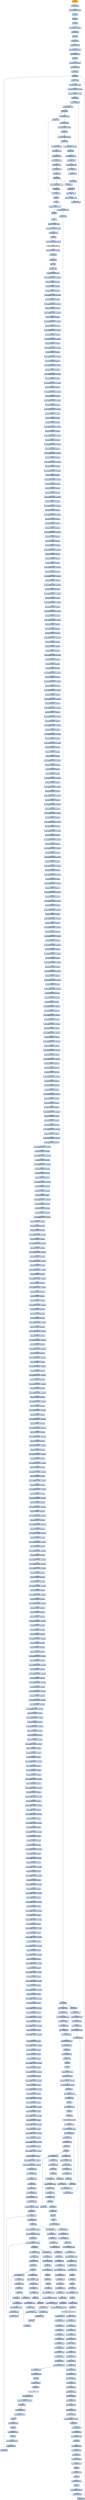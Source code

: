 digraph G {
node[shape=rectangle,style=filled,fillcolor=lightsteelblue,color=lightsteelblue]
bgcolor="transparent"
a0x00401010pushl_ebp[label="start\npushl %ebp",color="lightgrey",fillcolor="orange"];
a0x00401011movl_esp_ebp[label="0x00401011\nmovl %esp, %ebp"];
a0x00401013subl_0x50UINT8_esp[label="0x00401013\nsubl $0x50<UINT8>, %esp"];
a0x00401016pushl_ebx[label="0x00401016\npushl %ebx"];
a0x00401017pushl_esi[label="0x00401017\npushl %esi"];
a0x00401018pushl_edi[label="0x00401018\npushl %edi"];
a0x00401019pushl_0x41cc1cUINT32[label="0x00401019\npushl $0x41cc1c<UINT32>"];
a0x0040101ecall_0x004025b0[label="0x0040101e\ncall 0x004025b0"];
a0x004025b0pushl_ebp[label="0x004025b0\npushl %ebp"];
a0x004025b1movl_esp_ebp[label="0x004025b1\nmovl %esp, %ebp"];
a0x004025b3pushl_0x1UINT8[label="0x004025b3\npushl $0x1<UINT8>"];
a0x004025b5pushl_0x41cc3cUINT32[label="0x004025b5\npushl $0x41cc3c<UINT32>"];
a0x004025bamovl_0x8ebp__eax[label="0x004025ba\nmovl 0x8(%ebp), %eax"];
a0x004025bdpushl_eax[label="0x004025bd\npushl %eax"];
a0x004025bepushl_0x1367UINT32[label="0x004025be\npushl $0x1367<UINT32>"];
a0x004025c3pushl_0x1UINT8[label="0x004025c3\npushl $0x1<UINT8>"];
a0x004025c5call_0x00402520[label="0x004025c5\ncall 0x00402520"];
a0x00402520pushl_ebp[label="0x00402520\npushl %ebp"];
a0x00402521movl_esp_ebp[label="0x00402521\nmovl %esp, %ebp"];
a0x00402523subl_0x8UINT8_esp[label="0x00402523\nsubl $0x8<UINT8>, %esp"];
a0x00402526movl_0x2acUINT32__4ebp_[label="0x00402526\nmovl $0x2ac<UINT32>, -4(%ebp)"];
a0x0040252dmovl_0x0UINT32__4ebp_[label="0x0040252d\nmovl $0x0<UINT32>, -4(%ebp)"];
a0x00402534jmp_0x0040253f[label="0x00402534\njmp 0x0040253f"];
a0x0040253fmovl__4ebp__ecx[label="0x0040253f\nmovl -4(%ebp), %ecx"];
a0x00402542cmpl_0x18ebp__ecx[label="0x00402542\ncmpl 0x18(%ebp), %ecx"];
a0x00402545jnl_0x0040259f[label="0x00402545\njnl 0x0040259f"];
a0x00402547movl_0x8ebp__edx[label="0x00402547\nmovl 0x8(%ebp), %edx"];
a0x0040254amovl_edx__8ebp_[label="0x0040254a\nmovl %edx, -8(%ebp)"];
a0x0040254dcmpl_0x0UINT8__8ebp_[label="0x0040254d\ncmpl $0x0<UINT8>, -8(%ebp)"];
a0x00402551je_0x00402561[label="0x00402551\nje 0x00402561"];
a0x00402553cmpl_0x1UINT8__8ebp_[label="0x00402553\ncmpl $0x1<UINT8>, -8(%ebp)"];
a0x00402557je_0x0040256e[label="0x00402557\nje 0x0040256e"];
a0x0040256emovl_0x10ebp__edx[label="0x0040256e\nmovl 0x10(%ebp), %edx"];
a0x00402571addl__4ebp__edx[label="0x00402571\naddl -4(%ebp), %edx"];
a0x00402574movzbl_edx__eax[label="0x00402574\nmovzbl (%edx), %eax"];
a0x00402577movl_0x14ebp__ecx[label="0x00402577\nmovl 0x14(%ebp), %ecx"];
a0x0040257aaddl__4ebp__ecx[label="0x0040257a\naddl -4(%ebp), %ecx"];
a0x0040257dmovzbl_ecx__edx[label="0x0040257d\nmovzbl (%ecx), %edx"];
a0x00402580cmpl_edx_eax[label="0x00402580\ncmpl %edx, %eax"];
a0x00402582jne_0x00402586[label="0x00402582\njne 0x00402586"];
a0x00402586movl_0x894UINT32_eax[label="0x00402586\nmovl $0x894<UINT32>, %eax"];
a0x0040258bjmp_0x004025a1[label="0x0040258b\njmp 0x004025a1"];
a0x004025a1movl_ebp_esp[label="0x004025a1\nmovl %ebp, %esp"];
a0x004025a3popl_ebp[label="0x004025a3\npopl %ebp"];
a0x004025a4ret[label="0x004025a4\nret"];
a0x004025caaddl_0x14UINT8_esp[label="0x004025ca\naddl $0x14<UINT8>, %esp"];
a0x004025cdpopl_ebp[label="0x004025cd\npopl %ebp"];
a0x004025ceret[label="0x004025ce\nret"];
a0x00401023addl_0x4UINT8_esp[label="0x00401023\naddl $0x4<UINT8>, %esp"];
a0x00401026movl_0x44UINT32__80ebp_[label="0x00401026\nmovl $0x44<UINT32>, -80(%ebp)"];
a0x0040102dleal__80ebp__eax[label="0x0040102d\nleal -80(%ebp), %eax"];
a0x00401030pushl_eax[label="0x00401030\npushl %eax"];
a0x00401031call_GetStartupInfoA_kernel32_dll[label="0x00401031\ncall GetStartupInfoA@kernel32.dll"];
GetStartupInfoA_kernel32_dll[label="GetStartupInfoA@kernel32.dll",color="lightgrey",fillcolor="lightgrey"];
a0x00401037cmpl_0x0UINT8__72ebp_[label="0x00401037\ncmpl $0x0<UINT8>, -72(%ebp)"];
a0x0040103bjne_0x00401044[label="0x0040103b\njne 0x00401044"];
a0x00401044call_0x004010c0[label="0x00401044\ncall 0x004010c0"];
a0x004010c0pushl_ebp[label="0x004010c0\npushl %ebp"];
a0x004010c1movl_esp_ebp[label="0x004010c1\nmovl %esp, %ebp"];
a0x004010c3subl_0x1ccUINT32_esp[label="0x004010c3\nsubl $0x1cc<UINT32>, %esp"];
a0x004010c9movb_0xffffffa9UINT8__448ebp_[label="0x004010c9\nmovb $0xffffffa9<UINT8>, -448(%ebp)"];
a0x004010d0movb_0x1UINT8__447ebp_[label="0x004010d0\nmovb $0x1<UINT8>, -447(%ebp)"];
a0x004010d7movb_0x0UINT8__446ebp_[label="0x004010d7\nmovb $0x0<UINT8>, -446(%ebp)"];
a0x004010demovb_0x0UINT8__445ebp_[label="0x004010de\nmovb $0x0<UINT8>, -445(%ebp)"];
a0x004010e5movb_0xfffffff4UINT8__444ebp_[label="0x004010e5\nmovb $0xfffffff4<UINT8>, -444(%ebp)"];
a0x004010ecmovb_0xdUINT8__443ebp_[label="0x004010ec\nmovb $0xd<UINT8>, -443(%ebp)"];
a0x004010f3movb_0xffffffaaUINT8__442ebp_[label="0x004010f3\nmovb $0xffffffaa<UINT8>, -442(%ebp)"];
a0x004010famovb_0x77UINT8__441ebp_[label="0x004010fa\nmovb $0x77<UINT8>, -441(%ebp)"];
a0x00401101movb_0xffffffd4UINT8__440ebp_[label="0x00401101\nmovb $0xffffffd4<UINT8>, -440(%ebp)"];
a0x00401108movb_0xcUINT8__439ebp_[label="0x00401108\nmovb $0xc<UINT8>, -439(%ebp)"];
a0x0040110fmovb_0xffffffabUINT8__438ebp_[label="0x0040110f\nmovb $0xffffffab<UINT8>, -438(%ebp)"];
a0x00401116movb_0x56UINT8__437ebp_[label="0x00401116\nmovb $0x56<UINT8>, -437(%ebp)"];
a0x0040111dmovb_0xffffffd6UINT8__436ebp_[label="0x0040111d\nmovb $0xffffffd6<UINT8>, -436(%ebp)"];
a0x00401124movb_0x20UINT8__435ebp_[label="0x00401124\nmovb $0x20<UINT8>, -435(%ebp)"];
a0x0040112bmovb_0xffffffbfUINT8__434ebp_[label="0x0040112b\nmovb $0xffffffbf<UINT8>, -434(%ebp)"];
a0x00401132movb_0x54UINT8__433ebp_[label="0x00401132\nmovb $0x54<UINT8>, -433(%ebp)"];
a0x00401139movb_0xffffffcfUINT8__432ebp_[label="0x00401139\nmovb $0xffffffcf<UINT8>, -432(%ebp)"];
a0x00401140movb_0x4UINT8__431ebp_[label="0x00401140\nmovb $0x4<UINT8>, -431(%ebp)"];
a0x00401147movb_0xffffffbbUINT8__430ebp_[label="0x00401147\nmovb $0xffffffbb<UINT8>, -430(%ebp)"];
a0x0040114emovb_0x7bUINT8__429ebp_[label="0x0040114e\nmovb $0x7b<UINT8>, -429(%ebp)"];
a0x00401155movb_0xffffffb3UINT8__428ebp_[label="0x00401155\nmovb $0xffffffb3<UINT8>, -428(%ebp)"];
a0x0040115cmovb_0x68UINT8__427ebp_[label="0x0040115c\nmovb $0x68<UINT8>, -427(%ebp)"];
a0x00401163movb_0xffffffdeUINT8__426ebp_[label="0x00401163\nmovb $0xffffffde<UINT8>, -426(%ebp)"];
a0x0040116amovb_0x3aUINT8__425ebp_[label="0x0040116a\nmovb $0x3a<UINT8>, -425(%ebp)"];
a0x00401171movb_0xffffffb3UINT8__424ebp_[label="0x00401171\nmovb $0xffffffb3<UINT8>, -424(%ebp)"];
a0x00401178movb_0x68UINT8__423ebp_[label="0x00401178\nmovb $0x68<UINT8>, -423(%ebp)"];
a0x0040117fmovb_0xffffffdeUINT8__422ebp_[label="0x0040117f\nmovb $0xffffffde<UINT8>, -422(%ebp)"];
a0x00401186movb_0x3aUINT8__421ebp_[label="0x00401186\nmovb $0x3a<UINT8>, -421(%ebp)"];
a0x0040118dmovb_0xffffffb3UINT8__420ebp_[label="0x0040118d\nmovb $0xffffffb3<UINT8>, -420(%ebp)"];
a0x00401194movb_0x2fUINT8__419ebp_[label="0x00401194\nmovb $0x2f<UINT8>, -419(%ebp)"];
a0x0040119bmovb_0xffffffbbUINT8__418ebp_[label="0x0040119b\nmovb $0xffffffbb<UINT8>, -418(%ebp)"];
a0x004011a2movb_0x4eUINT8__417ebp_[label="0x004011a2\nmovb $0x4e<UINT8>, -417(%ebp)"];
a0x004011a9movb_0x7cUINT8__416ebp_[label="0x004011a9\nmovb $0x7c<UINT8>, -416(%ebp)"];
a0x004011b0movb_0x1UINT8__415ebp_[label="0x004011b0\nmovb $0x1<UINT8>, -415(%ebp)"];
a0x004011b7movb_0xffffffb0UINT8__414ebp_[label="0x004011b7\nmovb $0xffffffb0<UINT8>, -414(%ebp)"];
a0x004011bemovb_0x5eUINT8__413ebp_[label="0x004011be\nmovb $0x5e<UINT8>, -413(%ebp)"];
a0x004011c5movb_0xffffff9cUINT8__412ebp_[label="0x004011c5\nmovb $0xffffff9c<UINT8>, -412(%ebp)"];
a0x004011ccmovb_0x1fUINT8__411ebp_[label="0x004011cc\nmovb $0x1f<UINT8>, -411(%ebp)"];
a0x004011d3movb_0xffffffadUINT8__410ebp_[label="0x004011d3\nmovb $0xffffffad<UINT8>, -410(%ebp)"];
a0x004011damovb_0x7eUINT8__409ebp_[label="0x004011da\nmovb $0x7e<UINT8>, -409(%ebp)"];
a0x004011e1movb_0xffffff9aUINT8__408ebp_[label="0x004011e1\nmovb $0xffffff9a<UINT8>, -408(%ebp)"];
a0x004011e8movb_0x1aUINT8__407ebp_[label="0x004011e8\nmovb $0x1a<UINT8>, -407(%ebp)"];
a0x004011efmovb_0xffffffbbUINT8__406ebp_[label="0x004011ef\nmovb $0xffffffbb<UINT8>, -406(%ebp)"];
a0x004011f6movb_0x59UINT8__405ebp_[label="0x004011f6\nmovb $0x59<UINT8>, -405(%ebp)"];
a0x004011fdmovb_0xffffff87UINT8__404ebp_[label="0x004011fd\nmovb $0xffffff87<UINT8>, -404(%ebp)"];
a0x00401204movb_0x7UINT8__403ebp_[label="0x00401204\nmovb $0x7<UINT8>, -403(%ebp)"];
a0x0040120bmovb_0xffffffacUINT8__402ebp_[label="0x0040120b\nmovb $0xffffffac<UINT8>, -402(%ebp)"];
a0x00401212movb_0x43UINT8__401ebp_[label="0x00401212\nmovb $0x43<UINT8>, -401(%ebp)"];
a0x00401219movb_0x72UINT8__400ebp_[label="0x00401219\nmovb $0x72<UINT8>, -400(%ebp)"];
a0x00401220movb_0x68UINT8__399ebp_[label="0x00401220\nmovb $0x68<UINT8>, -399(%ebp)"];
a0x00401227movb_0xffffffdeUINT8__398ebp_[label="0x00401227\nmovb $0xffffffde<UINT8>, -398(%ebp)"];
a0x0040122emovb_0x3aUINT8__397ebp_[label="0x0040122e\nmovb $0x3a<UINT8>, -397(%ebp)"];
a0x00401235movb_0xffffffb3UINT8__396ebp_[label="0x00401235\nmovb $0xffffffb3<UINT8>, -396(%ebp)"];
a0x0040123cmovb_0x68UINT8__395ebp_[label="0x0040123c\nmovb $0x68<UINT8>, -395(%ebp)"];
a0x00401243movb_0xffffff88UINT8__394ebp_[label="0x00401243\nmovb $0xffffff88<UINT8>, -394(%ebp)"];
a0x0040124amovb_0x53UINT8__393ebp_[label="0x0040124a\nmovb $0x53<UINT8>, -393(%ebp)"];
a0x00401251movb_0x61UINT8__392ebp_[label="0x00401251\nmovb $0x61<UINT8>, -392(%ebp)"];
a0x00401258movb_0x1cUINT8__391ebp_[label="0x00401258\nmovb $0x1c<UINT8>, -391(%ebp)"];
a0x0040125fmovb_0xffffffabUINT8__390ebp_[label="0x0040125f\nmovb $0xffffffab<UINT8>, -390(%ebp)"];
a0x00401266movb_0x5bUINT8__389ebp_[label="0x00401266\nmovb $0x5b<UINT8>, -389(%ebp)"];
a0x0040126dmovb_0x4fUINT8__388ebp_[label="0x0040126d\nmovb $0x4f<UINT8>, -388(%ebp)"];
a0x00401274movb_0x29UINT8__387ebp_[label="0x00401274\nmovb $0x29<UINT8>, -387(%ebp)"];
a0x0040127bmovb_0xffffffb2UINT8__386ebp_[label="0x0040127b\nmovb $0xffffffb2<UINT8>, -386(%ebp)"];
a0x00401282movb_0x56UINT8__385ebp_[label="0x00401282\nmovb $0x56<UINT8>, -385(%ebp)"];
a0x00401289movb_0x44UINT8__384ebp_[label="0x00401289\nmovb $0x44<UINT8>, -384(%ebp)"];
a0x00401290movb_0xbUINT8__383ebp_[label="0x00401290\nmovb $0xb<UINT8>, -383(%ebp)"];
a0x00401297movb_0xffffffdeUINT8__382ebp_[label="0x00401297\nmovb $0xffffffde<UINT8>, -382(%ebp)"];
a0x0040129emovb_0x3aUINT8__381ebp_[label="0x0040129e\nmovb $0x3a<UINT8>, -381(%ebp)"];
a0x004012a5movb_0xffffffb3UINT8__380ebp_[label="0x004012a5\nmovb $0xffffffb3<UINT8>, -380(%ebp)"];
a0x004012acmovb_0x68UINT8__379ebp_[label="0x004012ac\nmovb $0x68<UINT8>, -379(%ebp)"];
a0x004012b3movb_0xffffffdeUINT8__378ebp_[label="0x004012b3\nmovb $0xffffffde<UINT8>, -378(%ebp)"];
a0x004012bamovb_0x3aUINT8__377ebp_[label="0x004012ba\nmovb $0x3a<UINT8>, -377(%ebp)"];
a0x004012c1movb_0xffffffb3UINT8__376ebp_[label="0x004012c1\nmovb $0xffffffb3<UINT8>, -376(%ebp)"];
a0x004012c8movb_0x68UINT8__375ebp_[label="0x004012c8\nmovb $0x68<UINT8>, -375(%ebp)"];
a0x004012cfmovb_0xffffffdeUINT8__374ebp_[label="0x004012cf\nmovb $0xffffffde<UINT8>, -374(%ebp)"];
a0x004012d6movb_0x3aUINT8__373ebp_[label="0x004012d6\nmovb $0x3a<UINT8>, -373(%ebp)"];
a0x004012ddmovb_0xffffffb3UINT8__372ebp_[label="0x004012dd\nmovb $0xffffffb3<UINT8>, -372(%ebp)"];
a0x004012e4movb_0x68UINT8__371ebp_[label="0x004012e4\nmovb $0x68<UINT8>, -371(%ebp)"];
a0x004012ebmovb_0xffffffdeUINT8__370ebp_[label="0x004012eb\nmovb $0xffffffde<UINT8>, -370(%ebp)"];
a0x004012f2movb_0x6cUINT8__369ebp_[label="0x004012f2\nmovb $0x6c<UINT8>, -369(%ebp)"];
a0x004012f9movb_0x4aUINT8__368ebp_[label="0x004012f9\nmovb $0x4a<UINT8>, -368(%ebp)"];
a0x00401300movb_0x1aUINT8__367ebp_[label="0x00401300\nmovb $0x1a<UINT8>, -367(%ebp)"];
a0x00401307movb_0xffffffaaUINT8__366ebp_[label="0x00401307\nmovb $0xffffffaa<UINT8>, -366(%ebp)"];
a0x0040130emovb_0x4fUINT8__365ebp_[label="0x0040130e\nmovb $0x4f<UINT8>, -365(%ebp)"];
a0x00401315movb_0x12UINT8__364ebp_[label="0x00401315\nmovb $0x12<UINT8>, -364(%ebp)"];
a0x0040131cmovb_0x5UINT8__363ebp_[label="0x0040131c\nmovb $0x5<UINT8>, -363(%ebp)"];
a0x00401323movb_0xffffff98UINT8__362ebp_[label="0x00401323\nmovb $0xffffff98<UINT8>, -362(%ebp)"];
a0x0040132amovb_0x48UINT8__361ebp_[label="0x0040132a\nmovb $0x48<UINT8>, -361(%ebp)"];
a0x00401331movb_0xeUINT8__360ebp_[label="0x00401331\nmovb $0xe<UINT8>, -360(%ebp)"];
a0x00401338movb_0xcUINT8__359ebp_[label="0x00401338\nmovb $0xc<UINT8>, -359(%ebp)"];
a0x0040133fmovb_0xffffffdeUINT8__358ebp_[label="0x0040133f\nmovb $0xffffffde<UINT8>, -358(%ebp)"];
a0x00401346movb_0x3aUINT8__357ebp_[label="0x00401346\nmovb $0x3a<UINT8>, -357(%ebp)"];
a0x0040134dmovb_0xffffffb3UINT8__356ebp_[label="0x0040134d\nmovb $0xffffffb3<UINT8>, -356(%ebp)"];
a0x00401354movb_0x68UINT8__355ebp_[label="0x00401354\nmovb $0x68<UINT8>, -355(%ebp)"];
a0x0040135bmovb_0xffffffdeUINT8__354ebp_[label="0x0040135b\nmovb $0xffffffde<UINT8>, -354(%ebp)"];
a0x00401362movb_0x3aUINT8__353ebp_[label="0x00401362\nmovb $0x3a<UINT8>, -353(%ebp)"];
a0x00401369movb_0xffffffb3UINT8__352ebp_[label="0x00401369\nmovb $0xffffffb3<UINT8>, -352(%ebp)"];
a0x00401370movb_0x68UINT8__351ebp_[label="0x00401370\nmovb $0x68<UINT8>, -351(%ebp)"];
a0x00401377movb_0xffffffdeUINT8__350ebp_[label="0x00401377\nmovb $0xffffffde<UINT8>, -350(%ebp)"];
a0x0040137emovb_0x3aUINT8__349ebp_[label="0x0040137e\nmovb $0x3a<UINT8>, -349(%ebp)"];
a0x00401385movb_0xffffffb3UINT8__348ebp_[label="0x00401385\nmovb $0xffffffb3<UINT8>, -348(%ebp)"];
a0x0040138cmovb_0x68UINT8__347ebp_[label="0x0040138c\nmovb $0x68<UINT8>, -347(%ebp)"];
a0x00401393movb_0xffffffdeUINT8__346ebp_[label="0x00401393\nmovb $0xffffffde<UINT8>, -346(%ebp)"];
a0x0040139amovb_0x3aUINT8__345ebp_[label="0x0040139a\nmovb $0x3a<UINT8>, -345(%ebp)"];
a0x004013a1movb_0xfffffff0UINT8__344ebp_[label="0x004013a1\nmovb $0xfffffff0<UINT8>, -344(%ebp)"];
a0x004013a8movb_0x1aUINT8__343ebp_[label="0x004013a8\nmovb $0x1a<UINT8>, -343(%ebp)"];
a0x004013afmovb_0xffffffbbUINT8__342ebp_[label="0x004013af\nmovb $0xffffffbb<UINT8>, -342(%ebp)"];
a0x004013b6movb_0x5bUINT8__341ebp_[label="0x004013b6\nmovb $0x5b<UINT8>, -341(%ebp)"];
a0x004013bdmovb_0x7UINT8__340ebp_[label="0x004013bd\nmovb $0x7<UINT8>, -340(%ebp)"];
a0x004013c4movb_0xcUINT8__339ebp_[label="0x004013c4\nmovb $0xc<UINT8>, -339(%ebp)"];
a0x004013cbmovb_0xffffff98UINT8__338ebp_[label="0x004013cb\nmovb $0xffffff98<UINT8>, -338(%ebp)"];
a0x004013d2movb_0x53UINT8__337ebp_[label="0x004013d2\nmovb $0x53<UINT8>, -337(%ebp)"];
a0x004013d9movb_0x7UINT8__336ebp_[label="0x004013d9\nmovb $0x7<UINT8>, -336(%ebp)"];
a0x004013e0movb_0xcUINT8__335ebp_[label="0x004013e0\nmovb $0xc<UINT8>, -335(%ebp)"];
a0x004013e7movb_0xffffff9fUINT8__334ebp_[label="0x004013e7\nmovb $0xffffff9f<UINT8>, -334(%ebp)"];
a0x004013eemovb_0x3aUINT8__333ebp_[label="0x004013ee\nmovb $0x3a<UINT8>, -333(%ebp)"];
a0x004013f5movb_0xffffffb3UINT8__332ebp_[label="0x004013f5\nmovb $0xffffffb3<UINT8>, -332(%ebp)"];
a0x004013fcmovb_0x68UINT8__331ebp_[label="0x004013fc\nmovb $0x68<UINT8>, -331(%ebp)"];
a0x00401403movb_0xffffffdeUINT8__330ebp_[label="0x00401403\nmovb $0xffffffde<UINT8>, -330(%ebp)"];
a0x0040140amovb_0x3aUINT8__329ebp_[label="0x0040140a\nmovb $0x3a<UINT8>, -329(%ebp)"];
a0x00401411movb_0xffffffb3UINT8__328ebp_[label="0x00401411\nmovb $0xffffffb3<UINT8>, -328(%ebp)"];
a0x00401418movb_0x68UINT8__327ebp_[label="0x00401418\nmovb $0x68<UINT8>, -327(%ebp)"];
a0x0040141fmovb_0xffffffdeUINT8__326ebp_[label="0x0040141f\nmovb $0xffffffde<UINT8>, -326(%ebp)"];
a0x00401426movb_0x3aUINT8__325ebp_[label="0x00401426\nmovb $0x3a<UINT8>, -325(%ebp)"];
a0x0040142dmovb_0xffffffb3UINT8__324ebp_[label="0x0040142d\nmovb $0xffffffb3<UINT8>, -324(%ebp)"];
a0x00401434movb_0x68UINT8__323ebp_[label="0x00401434\nmovb $0x68<UINT8>, -323(%ebp)"];
a0x0040143bmovb_0xffffffdeUINT8__322ebp_[label="0x0040143b\nmovb $0xffffffde<UINT8>, -322(%ebp)"];
a0x00401442movb_0x3aUINT8__321ebp_[label="0x00401442\nmovb $0x3a<UINT8>, -321(%ebp)"];
a0x00401449movb_0xffffffb3UINT8__320ebp_[label="0x00401449\nmovb $0xffffffb3<UINT8>, -320(%ebp)"];
a0x00401450movb_0x20UINT8__319ebp_[label="0x00401450\nmovb $0x20<UINT8>, -319(%ebp)"];
a0x00401457movb_0xffffffbbUINT8__318ebp_[label="0x00401457\nmovb $0xffffffbb<UINT8>, -318(%ebp)"];
a0x0040145emovb_0x5bUINT8__317ebp_[label="0x0040145e\nmovb $0x5b<UINT8>, -317(%ebp)"];
a0x00401465movb_0xffffffc3UINT8__316ebp_[label="0x00401465\nmovb $0xffffffc3<UINT8>, -316(%ebp)"];
a0x0040146cmovb_0x27UINT8__315ebp_[label="0x0040146c\nmovb $0x27<UINT8>, -315(%ebp)"];
a0x00401473movb_0xffffffb2UINT8__314ebp_[label="0x00401473\nmovb $0xffffffb2<UINT8>, -314(%ebp)"];
a0x0040147amovb_0x56UINT8__313ebp_[label="0x0040147a\nmovb $0x56<UINT8>, -313(%ebp)"];
a0x00401481movb_0xffffffd4UINT8__312ebp_[label="0x00401481\nmovb $0xffffffd4<UINT8>, -312(%ebp)"];
a0x00401488movb_0x9UINT8__311ebp_[label="0x00401488\nmovb $0x9<UINT8>, -311(%ebp)"];
a0x0040148fmovb_0xffffffdeUINT8__310ebp_[label="0x0040148f\nmovb $0xffffffde<UINT8>, -310(%ebp)"];
a0x00401496movb_0x3aUINT8__309ebp_[label="0x00401496\nmovb $0x3a<UINT8>, -309(%ebp)"];
a0x0040149dmovb_0xffffffb3UINT8__308ebp_[label="0x0040149d\nmovb $0xffffffb3<UINT8>, -308(%ebp)"];
a0x004014a4movb_0x68UINT8__307ebp_[label="0x004014a4\nmovb $0x68<UINT8>, -307(%ebp)"];
a0x004014abmovb_0xffffffdeUINT8__306ebp_[label="0x004014ab\nmovb $0xffffffde<UINT8>, -306(%ebp)"];
a0x004014b2movb_0x3aUINT8__305ebp_[label="0x004014b2\nmovb $0x3a<UINT8>, -305(%ebp)"];
a0x004014b9movb_0xffffffb3UINT8__304ebp_[label="0x004014b9\nmovb $0xffffffb3<UINT8>, -304(%ebp)"];
a0x004014c0movb_0x68UINT8__303ebp_[label="0x004014c0\nmovb $0x68<UINT8>, -303(%ebp)"];
a0x004014c7movb_0xffffffdeUINT8__302ebp_[label="0x004014c7\nmovb $0xffffffde<UINT8>, -302(%ebp)"];
a0x004014cemovb_0x3aUINT8__301ebp_[label="0x004014ce\nmovb $0x3a<UINT8>, -301(%ebp)"];
a0x004014d5movb_0xffffffb3UINT8__300ebp_[label="0x004014d5\nmovb $0xffffffb3<UINT8>, -300(%ebp)"];
a0x004014dcmovb_0x68UINT8__299ebp_[label="0x004014dc\nmovb $0x68<UINT8>, -299(%ebp)"];
a0x004014e3movb_0xffffffdeUINT8__298ebp_[label="0x004014e3\nmovb $0xffffffde<UINT8>, -298(%ebp)"];
a0x004014eamovb_0x3aUINT8__297ebp_[label="0x004014ea\nmovb $0x3a<UINT8>, -297(%ebp)"];
a0x004014f1movb_0xffffffb3UINT8__296ebp_[label="0x004014f1\nmovb $0xffffffb3<UINT8>, -296(%ebp)"];
a0x004014f8movb_0x68UINT8__295ebp_[label="0x004014f8\nmovb $0x68<UINT8>, -295(%ebp)"];
a0x004014ffmovb_0xffffff99UINT8__294ebp_[label="0x004014ff\nmovb $0xffffff99<UINT8>, -294(%ebp)"];
a0x00401506movb_0x5fUINT8__293ebp_[label="0x00401506\nmovb $0x5f<UINT8>, -293(%ebp)"];
a0x0040150dmovb_0xffffffa7UINT8__292ebp_[label="0x0040150d\nmovb $0xffffffa7<UINT8>, -292(%ebp)"];
a0x00401514movb_0x38UINT8__291ebp_[label="0x00401514\nmovb $0x38<UINT8>, -291(%ebp)"];
a0x0040151bmovb_0xffffffacUINT8__290ebp_[label="0x0040151b\nmovb $0xffffffac<UINT8>, -290(%ebp)"];
a0x00401522movb_0x55UINT8__289ebp_[label="0x00401522\nmovb $0x55<UINT8>, -289(%ebp)"];
a0x00401529movb_0xffffff90UINT8__288ebp_[label="0x00401529\nmovb $0xffffff90<UINT8>, -288(%ebp)"];
a0x00401530movb_0xbUINT8__287ebp_[label="0x00401530\nmovb $0xb<UINT8>, -287(%ebp)"];
a0x00401537movb_0xffffffadUINT8__286ebp_[label="0x00401537\nmovb $0xffffffad<UINT8>, -286(%ebp)"];
a0x0040153emovb_0x49UINT8__285ebp_[label="0x0040153e\nmovb $0x49<UINT8>, -285(%ebp)"];
a0x00401545movb_0x7bUINT8__284ebp_[label="0x00401545\nmovb $0x7b<UINT8>, -284(%ebp)"];
a0x0040154cmovb_0xbUINT8__283ebp_[label="0x0040154c\nmovb $0xb<UINT8>, -283(%ebp)"];
a0x00401553movb_0xffffffbfUINT8__282ebp_[label="0x00401553\nmovb $0xffffffbf<UINT8>, -282(%ebp)"];
a0x0040155amovb_0x4aUINT8__281ebp_[label="0x0040155a\nmovb $0x4a<UINT8>, -281(%ebp)"];
a0x00401561movb_0xffffffb3UINT8__280ebp_[label="0x00401561\nmovb $0xffffffb3<UINT8>, -280(%ebp)"];
a0x00401568movb_0x68UINT8__279ebp_[label="0x00401568\nmovb $0x68<UINT8>, -279(%ebp)"];
a0x0040156fmovb_0xffffffdeUINT8__278ebp_[label="0x0040156f\nmovb $0xffffffde<UINT8>, -278(%ebp)"];
a0x00401576movb_0x3aUINT8__277ebp_[label="0x00401576\nmovb $0x3a<UINT8>, -277(%ebp)"];
a0x0040157dmovb_0xffffffb3UINT8__276ebp_[label="0x0040157d\nmovb $0xffffffb3<UINT8>, -276(%ebp)"];
a0x00401584movb_0x68UINT8__275ebp_[label="0x00401584\nmovb $0x68<UINT8>, -275(%ebp)"];
a0x0040158bmovb_0xffffffdeUINT8__274ebp_[label="0x0040158b\nmovb $0xffffffde<UINT8>, -274(%ebp)"];
a0x00401592movb_0x3aUINT8__273ebp_[label="0x00401592\nmovb $0x3a<UINT8>, -273(%ebp)"];
a0x00401599movb_0xffffffb3UINT8__272ebp_[label="0x00401599\nmovb $0xffffffb3<UINT8>, -272(%ebp)"];
a0x004015a0movb_0x68UINT8__271ebp_[label="0x004015a0\nmovb $0x68<UINT8>, -271(%ebp)"];
a0x004015a7movb_0xffffffdeUINT8__270ebp_[label="0x004015a7\nmovb $0xffffffde<UINT8>, -270(%ebp)"];
a0x004015aemovb_0x6cUINT8__269ebp_[label="0x004015ae\nmovb $0x6c<UINT8>, -269(%ebp)"];
a0x004015b5movb_0x5aUINT8__268ebp_[label="0x004015b5\nmovb $0x5a<UINT8>, -268(%ebp)"];
a0x004015bcmovb_0x1aUINT8__267ebp_[label="0x004015bc\nmovb $0x1a<UINT8>, -267(%ebp)"];
a0x004015c3movb_0xffffffaaUINT8__266ebp_[label="0x004015c3\nmovb $0xffffffaa<UINT8>, -266(%ebp)"];
a0x004015camovb_0x4fUINT8__265ebp_[label="0x004015ca\nmovb $0x4f<UINT8>, -265(%ebp)"];
a0x004015d1movb_0x52UINT8__264ebp_[label="0x004015d1\nmovb $0x52<UINT8>, -264(%ebp)"];
a0x004015d8movb_0x4UINT8__263ebp_[label="0x004015d8\nmovb $0x4<UINT8>, -263(%ebp)"];
a0x004015dfmovb_0xffffff8eUINT8__262ebp_[label="0x004015df\nmovb $0xffffff8e<UINT8>, -262(%ebp)"];
a0x004015e6movb_0x48UINT8__261ebp_[label="0x004015e6\nmovb $0x48<UINT8>, -261(%ebp)"];
a0x004015edmovb_0x4cUINT8__260ebp_[label="0x004015ed\nmovb $0x4c<UINT8>, -260(%ebp)"];
a0x004015f4movb_0x1cUINT8__259ebp_[label="0x004015f4\nmovb $0x1c<UINT8>, -259(%ebp)"];
a0x004015fbmovb_0xffffffbbUINT8__258ebp_[label="0x004015fb\nmovb $0xffffffbb<UINT8>, -258(%ebp)"];
a0x00401602movb_0x59UINT8__257ebp_[label="0x00401602\nmovb $0x59<UINT8>, -257(%ebp)"];
a0x00401609movb_0x5fUINT8__256ebp_[label="0x00401609\nmovb $0x5f<UINT8>, -256(%ebp)"];
a0x00401610movb_0x68UINT8__255ebp_[label="0x00401610\nmovb $0x68<UINT8>, -255(%ebp)"];
a0x00401617movb_0xffffffdeUINT8__254ebp_[label="0x00401617\nmovb $0xffffffde<UINT8>, -254(%ebp)"];
a0x0040161emovb_0x3aUINT8__253ebp_[label="0x0040161e\nmovb $0x3a<UINT8>, -253(%ebp)"];
a0x00401625movb_0xffffffb3UINT8__252ebp_[label="0x00401625\nmovb $0xffffffb3<UINT8>, -252(%ebp)"];
a0x0040162cmovb_0x68UINT8__251ebp_[label="0x0040162c\nmovb $0x68<UINT8>, -251(%ebp)"];
a0x00401633movb_0xffffffdeUINT8__250ebp_[label="0x00401633\nmovb $0xffffffde<UINT8>, -250(%ebp)"];
a0x0040163amovb_0x3aUINT8__249ebp_[label="0x0040163a\nmovb $0x3a<UINT8>, -249(%ebp)"];
a0x00401641movb_0xffffffb3UINT8__248ebp_[label="0x00401641\nmovb $0xffffffb3<UINT8>, -248(%ebp)"];
a0x00401648movb_0x68UINT8__247ebp_[label="0x00401648\nmovb $0x68<UINT8>, -247(%ebp)"];
a0x0040164fmovb_0xffffffdeUINT8__246ebp_[label="0x0040164f\nmovb $0xffffffde<UINT8>, -246(%ebp)"];
a0x00401656movb_0x3aUINT8__245ebp_[label="0x00401656\nmovb $0x3a<UINT8>, -245(%ebp)"];
a0x0040165dmovb_0x6eUINT8__244ebp_[label="0x0040165d\nmovb $0x6e<UINT8>, -244(%ebp)"];
a0x00401664movb_0x7UINT8__243ebp_[label="0x00401664\nmovb $0x7<UINT8>, -243(%ebp)"];
a0x0040166bmovb_0xffffffaeUINT8__242ebp_[label="0x0040166b\nmovb $0xffffffae<UINT8>, -242(%ebp)"];
a0x00401672movb_0x6cUINT8__241ebp_[label="0x00401672\nmovb $0x6c<UINT8>, -241(%ebp)"];
a0x00401679movb_0x4aUINT8__240ebp_[label="0x00401679\nmovb $0x4a<UINT8>, -240(%ebp)"];
a0x00401680movb_0xbUINT8__239ebp_[label="0x00401680\nmovb $0xb<UINT8>, -239(%ebp)"];
a0x00401687movb_0xffffffa9UINT8__238ebp_[label="0x00401687\nmovb $0xffffffa9<UINT8>, -238(%ebp)"];
a0x0040168emovb_0x75UINT8__237ebp_[label="0x0040168e\nmovb $0x75<UINT8>, -237(%ebp)"];
a0x00401695movb_0x15UINT8__236ebp_[label="0x00401695\nmovb $0x15<UINT8>, -236(%ebp)"];
a0x0040169cmovb_0x2fUINT8__235ebp_[label="0x0040169c\nmovb $0x2f<UINT8>, -235(%ebp)"];
a0x004016a3movb_0xffffffb7UINT8__234ebp_[label="0x004016a3\nmovb $0xffffffb7<UINT8>, -234(%ebp)"];
a0x004016aamovb_0x56UINT8__233ebp_[label="0x004016aa\nmovb $0x56<UINT8>, -233(%ebp)"];
a0x004016b1movb_0xeUINT8__232ebp_[label="0x004016b1\nmovb $0xe<UINT8>, -232(%ebp)"];
a0x004016b8movb_0x2cUINT8__231ebp_[label="0x004016b8\nmovb $0x2c<UINT8>, -231(%ebp)"];
a0x004016bfmovb_0xffffffa6UINT8__230ebp_[label="0x004016bf\nmovb $0xffffffa6<UINT8>, -230(%ebp)"];
a0x004016c6movb_0x3aUINT8__229ebp_[label="0x004016c6\nmovb $0x3a<UINT8>, -229(%ebp)"];
a0x004016cdmovb_0xffffffb3UINT8__228ebp_[label="0x004016cd\nmovb $0xffffffb3<UINT8>, -228(%ebp)"];
a0x004016d4movb_0x68UINT8__227ebp_[label="0x004016d4\nmovb $0x68<UINT8>, -227(%ebp)"];
a0x004016dbmovb_0xffffffdeUINT8__226ebp_[label="0x004016db\nmovb $0xffffffde<UINT8>, -226(%ebp)"];
a0x004016e2movb_0x3aUINT8__225ebp_[label="0x004016e2\nmovb $0x3a<UINT8>, -225(%ebp)"];
a0x004016e9movb_0xffffffb3UINT8__224ebp_[label="0x004016e9\nmovb $0xffffffb3<UINT8>, -224(%ebp)"];
a0x004016f0movb_0x68UINT8__223ebp_[label="0x004016f0\nmovb $0x68<UINT8>, -223(%ebp)"];
a0x004016f7movb_0xffffffdeUINT8__222ebp_[label="0x004016f7\nmovb $0xffffffde<UINT8>, -222(%ebp)"];
a0x004016femovb_0x3aUINT8__221ebp_[label="0x004016fe\nmovb $0x3a<UINT8>, -221(%ebp)"];
a0x00401705movb_0xffffffb3UINT8__220ebp_[label="0x00401705\nmovb $0xffffffb3<UINT8>, -220(%ebp)"];
a0x0040170cmovb_0x24UINT8__219ebp_[label="0x0040170c\nmovb $0x24<UINT8>, -219(%ebp)"];
a0x00401713movb_0xffffffb1UINT8__218ebp_[label="0x00401713\nmovb $0xffffffb1<UINT8>, -218(%ebp)"];
a0x0040171amovb_0x5bUINT8__217ebp_[label="0x0040171a\nmovb $0x5b<UINT8>, -217(%ebp)"];
a0x00401721movb_0xfUINT8__216ebp_[label="0x00401721\nmovb $0xf<UINT8>, -216(%ebp)"];
a0x00401728movb_0x25UINT8__215ebp_[label="0x00401728\nmovb $0x25<UINT8>, -215(%ebp)"];
a0x0040172fmovb_0xffffffb7UINT8__214ebp_[label="0x0040172f\nmovb $0xffffffb7<UINT8>, -214(%ebp)"];
a0x00401736movb_0x58UINT8__213ebp_[label="0x00401736\nmovb $0x58<UINT8>, -213(%ebp)"];
a0x0040173dmovb_0x1UINT8__212ebp_[label="0x0040173d\nmovb $0x1<UINT8>, -212(%ebp)"];
a0x00401744movb_0x8UINT8__211ebp_[label="0x00401744\nmovb $0x8<UINT8>, -211(%ebp)"];
a0x0040174bmovb_0xffffffacUINT8__210ebp_[label="0x0040174b\nmovb $0xffffffac<UINT8>, -210(%ebp)"];
a0x00401752movb_0x43UINT8__209ebp_[label="0x00401752\nmovb $0x43<UINT8>, -209(%ebp)"];
a0x00401759movb_0xfffffff2UINT8__208ebp_[label="0x00401759\nmovb $0xfffffff2<UINT8>, -208(%ebp)"];
a0x00401760movb_0x68UINT8__207ebp_[label="0x00401760\nmovb $0x68<UINT8>, -207(%ebp)"];
a0x00401767movb_0xffffffdeUINT8__206ebp_[label="0x00401767\nmovb $0xffffffde<UINT8>, -206(%ebp)"];
a0x0040176emovb_0x3aUINT8__205ebp_[label="0x0040176e\nmovb $0x3a<UINT8>, -205(%ebp)"];
a0x00401775movb_0xffffffb3UINT8__204ebp_[label="0x00401775\nmovb $0xffffffb3<UINT8>, -204(%ebp)"];
a0x0040177cmovb_0x68UINT8__203ebp_[label="0x0040177c\nmovb $0x68<UINT8>, -203(%ebp)"];
a0x00401783movb_0xffffffdeUINT8__202ebp_[label="0x00401783\nmovb $0xffffffde<UINT8>, -202(%ebp)"];
a0x0040178amovb_0x3aUINT8__201ebp_[label="0x0040178a\nmovb $0x3a<UINT8>, -201(%ebp)"];
a0x00401791movb_0xffffffb3UINT8__200ebp_[label="0x00401791\nmovb $0xffffffb3<UINT8>, -200(%ebp)"];
a0x00401798movb_0x68UINT8__199ebp_[label="0x00401798\nmovb $0x68<UINT8>, -199(%ebp)"];
a0x0040179fmovb_0xffffffdeUINT8__198ebp_[label="0x0040179f\nmovb $0xffffffde<UINT8>, -198(%ebp)"];
a0x004017a6movb_0x3aUINT8__197ebp_[label="0x004017a6\nmovb $0x3a<UINT8>, -197(%ebp)"];
a0x004017admovb_0xffffffb3UINT8__196ebp_[label="0x004017ad\nmovb $0xffffffb3<UINT8>, -196(%ebp)"];
a0x004017b4movb_0x68UINT8__195ebp_[label="0x004017b4\nmovb $0x68<UINT8>, -195(%ebp)"];
a0x004017bbmovb_0xffffff8bUINT8__194ebp_[label="0x004017bb\nmovb $0xffffff8b<UINT8>, -194(%ebp)"];
a0x004017c2movb_0x54UINT8__193ebp_[label="0x004017c2\nmovb $0x54<UINT8>, -193(%ebp)"];
a0x004017c9movb_0xffffffc6UINT8__192ebp_[label="0x004017c9\nmovb $0xffffffc6<UINT8>, -192(%ebp)"];
a0x004017d0movb_0x7UINT8__191ebp_[label="0x004017d0\nmovb $0x7<UINT8>, -191(%ebp)"];
a0x004017d7movb_0xffffffaeUINT8__190ebp_[label="0x004017d7\nmovb $0xffffffae<UINT8>, -190(%ebp)"];
a0x004017demovb_0x6cUINT8__189ebp_[label="0x004017de\nmovb $0x6c<UINT8>, -189(%ebp)"];
a0x004017e5movb_0xffffffdaUINT8__188ebp_[label="0x004017e5\nmovb $0xffffffda<UINT8>, -188(%ebp)"];
a0x004017ecmovb_0xbUINT8__187ebp_[label="0x004017ec\nmovb $0xb<UINT8>, -187(%ebp)"];
a0x004017f3movb_0xffffffa9UINT8__186ebp_[label="0x004017f3\nmovb $0xffffffa9<UINT8>, -186(%ebp)"];
a0x004017famovb_0x75UINT8__185ebp_[label="0x004017fa\nmovb $0x75<UINT8>, -185(%ebp)"];
a0x00401801movb_0xffffffcdUINT8__184ebp_[label="0x00401801\nmovb $0xffffffcd<UINT8>, -184(%ebp)"];
a0x00401808movb_0x2eUINT8__183ebp_[label="0x00401808\nmovb $0x2e<UINT8>, -183(%ebp)"];
a0x0040180fmovb_0xffffffb7UINT8__182ebp_[label="0x0040180f\nmovb $0xffffffb7<UINT8>, -182(%ebp)"];
a0x00401816movb_0x56UINT8__181ebp_[label="0x00401816\nmovb $0x56<UINT8>, -181(%ebp)"];
a0x0040181dmovb_0xffffffd6UINT8__180ebp_[label="0x0040181d\nmovb $0xffffffd6<UINT8>, -180(%ebp)"];
a0x00401824movb_0x68UINT8__179ebp_[label="0x00401824\nmovb $0x68<UINT8>, -179(%ebp)"];
a0x0040182bmovb_0xffffffdeUINT8__178ebp_[label="0x0040182b\nmovb $0xffffffde<UINT8>, -178(%ebp)"];
a0x00401832movb_0x3aUINT8__177ebp_[label="0x00401832\nmovb $0x3a<UINT8>, -177(%ebp)"];
a0x00401839movb_0xffffffb3UINT8__176ebp_[label="0x00401839\nmovb $0xffffffb3<UINT8>, -176(%ebp)"];
a0x00401840movb_0x68UINT8__175ebp_[label="0x00401840\nmovb $0x68<UINT8>, -175(%ebp)"];
a0x00401847movb_0xffffffdeUINT8__174ebp_[label="0x00401847\nmovb $0xffffffde<UINT8>, -174(%ebp)"];
a0x0040184emovb_0x3aUINT8__173ebp_[label="0x0040184e\nmovb $0x3a<UINT8>, -173(%ebp)"];
a0x00401855movb_0xffffffb3UINT8__172ebp_[label="0x00401855\nmovb $0xffffffb3<UINT8>, -172(%ebp)"];
a0x0040185cmovb_0x68UINT8__171ebp_[label="0x0040185c\nmovb $0x68<UINT8>, -171(%ebp)"];
a0x00401863movb_0xffffffdeUINT8__170ebp_[label="0x00401863\nmovb $0xffffffde<UINT8>, -170(%ebp)"];
a0x0040186amovb_0x79UINT8__169ebp_[label="0x0040186a\nmovb $0x79<UINT8>, -169(%ebp)"];
a0x00401871movb_0xffffffa1UINT8__168ebp_[label="0x00401871\nmovb $0xffffffa1<UINT8>, -168(%ebp)"];
a0x00401878movb_0xbUINT8__167ebp_[label="0x00401878\nmovb $0xb<UINT8>, -167(%ebp)"];
a0x0040187fmovb_0xffffffbfUINT8__166ebp_[label="0x0040187f\nmovb $0xffffffbf<UINT8>, -166(%ebp)"];
a0x00401886movb_0x4eUINT8__165ebp_[label="0x00401886\nmovb $0x4e<UINT8>, -165(%ebp)"];
a0x0040188dmovb_0xffffff96UINT8__164ebp_[label="0x0040188d\nmovb $0xffffff96<UINT8>, -164(%ebp)"];
a0x00401894movb_0x2eUINT8__163ebp_[label="0x00401894\nmovb $0x2e<UINT8>, -163(%ebp)"];
a0x0040189bmovb_0xffffffb7UINT8__162ebp_[label="0x0040189b\nmovb $0xffffffb7<UINT8>, -162(%ebp)"];
a0x004018a2movb_0x56UINT8__161ebp_[label="0x004018a2\nmovb $0x56<UINT8>, -161(%ebp)"];
a0x004018a9movb_0xffffff8eUINT8__160ebp_[label="0x004018a9\nmovb $0xffffff8e<UINT8>, -160(%ebp)"];
a0x004018b0movb_0x23UINT8__159ebp_[label="0x004018b0\nmovb $0x23<UINT8>, -159(%ebp)"];
a0x004018b7movb_0xffffffbfUINT8__158ebp_[label="0x004018b7\nmovb $0xffffffbf<UINT8>, -158(%ebp)"];
a0x004018bemovb_0x4aUINT8__157ebp_[label="0x004018be\nmovb $0x4a<UINT8>, -157(%ebp)"];
a0x004018c5movb_0xffffff83UINT8__156ebp_[label="0x004018c5\nmovb $0xffffff83<UINT8>, -156(%ebp)"];
a0x004018ccmovb_0xffffffffUINT8__155ebp_[label="0x004018cc\nmovb $0xffffffff<UINT8>, -155(%ebp)"];
a0x004018d3movb_0xffffffafUINT8__154ebp_[label="0x004018d3\nmovb $0xffffffaf<UINT8>, -154(%ebp)"];
a0x004018damovb_0x5dUINT8__153ebp_[label="0x004018da\nmovb $0x5d<UINT8>, -153(%ebp)"];
a0x004018e1movb_0x72UINT8__152ebp_[label="0x004018e1\nmovb $0x72<UINT8>, -152(%ebp)"];
a0x004018e8movb_0x68UINT8__151ebp_[label="0x004018e8\nmovb $0x68<UINT8>, -151(%ebp)"];
a0x004018efmovb_0xffffffdeUINT8__150ebp_[label="0x004018ef\nmovb $0xffffffde<UINT8>, -150(%ebp)"];
a0x004018f6movb_0x3aUINT8__149ebp_[label="0x004018f6\nmovb $0x3a<UINT8>, -149(%ebp)"];
a0x004018fdmovb_0xffffffb3UINT8__148ebp_[label="0x004018fd\nmovb $0xffffffb3<UINT8>, -148(%ebp)"];
a0x00401904movb_0x68UINT8__147ebp_[label="0x00401904\nmovb $0x68<UINT8>, -147(%ebp)"];
a0x0040190bmovb_0xffffffdeUINT8__146ebp_[label="0x0040190b\nmovb $0xffffffde<UINT8>, -146(%ebp)"];
a0x00401912movb_0x3aUINT8__145ebp_[label="0x00401912\nmovb $0x3a<UINT8>, -145(%ebp)"];
a0x00401919movb_0x70UINT8__144ebp_[label="0x00401919\nmovb $0x70<UINT8>, -144(%ebp)"];
a0x00401920movb_0x4UINT8__143ebp_[label="0x00401920\nmovb $0x4<UINT8>, -143(%ebp)"];
a0x00401927movb_0xffffffb1UINT8__142ebp_[label="0x00401927\nmovb $0xffffffb1<UINT8>, -142(%ebp)"];
a0x0040192emovb_0x49UINT8__141ebp_[label="0x0040192e\nmovb $0x49<UINT8>, -141(%ebp)"];
a0x00401935movb_0x56UINT8__140ebp_[label="0x00401935\nmovb $0x56<UINT8>, -140(%ebp)"];
a0x0040193cmovb_0x20UINT8__139ebp_[label="0x0040193c\nmovb $0x20<UINT8>, -139(%ebp)"];
a0x00401943movb_0xffffffbfUINT8__138ebp_[label="0x00401943\nmovb $0xffffffbf<UINT8>, -138(%ebp)"];
a0x0040194amovb_0x54UINT8__137ebp_[label="0x0040194a\nmovb $0x54<UINT8>, -137(%ebp)"];
a0x00401951movb_0x4fUINT8__136ebp_[label="0x00401951\nmovb $0x4f<UINT8>, -136(%ebp)"];
a0x00401958movb_0x4UINT8__135ebp_[label="0x00401958\nmovb $0x4<UINT8>, -135(%ebp)"];
a0x0040195fmovb_0xffffffbbUINT8__134ebp_[label="0x0040195f\nmovb $0xffffffbb<UINT8>, -134(%ebp)"];
a0x00401966movb_0x3aUINT8__133ebp_[label="0x00401966\nmovb $0x3a<UINT8>, -133(%ebp)"];
a0x0040196dmovb_0xffffffb3UINT8__132ebp_[label="0x0040196d\nmovb $0xffffffb3<UINT8>, -132(%ebp)"];
a0x00401974movb_0x68UINT8__131ebp_[label="0x00401974\nmovb $0x68<UINT8>, -131(%ebp)"];
a0x0040197bmovb_0xffffffdeUINT8__130ebp_[label="0x0040197b\nmovb $0xffffffde<UINT8>, -130(%ebp)"];
a0x00401982movb_0x3aUINT8__129ebp_[label="0x00401982\nmovb $0x3a<UINT8>, -129(%ebp)"];
a0x00401989movb_0xffffffb3UINT8__128ebp_[label="0x00401989\nmovb $0xffffffb3<UINT8>, -128(%ebp)"];
a0x0040198dmovb_0x68UINT8__127ebp_[label="0x0040198d\nmovb $0x68<UINT8>, -127(%ebp)"];
a0x00401991movb_0xffffffdeUINT8__126ebp_[label="0x00401991\nmovb $0xffffffde<UINT8>, -126(%ebp)"];
a0x00401995movb_0x3aUINT8__125ebp_[label="0x00401995\nmovb $0x3a<UINT8>, -125(%ebp)"];
a0x00401999movb_0xffffffb3UINT8__124ebp_[label="0x00401999\nmovb $0xffffffb3<UINT8>, -124(%ebp)"];
a0x0040199dmovb_0x68UINT8__123ebp_[label="0x0040199d\nmovb $0x68<UINT8>, -123(%ebp)"];
a0x004019a1movb_0xffffffdeUINT8__122ebp_[label="0x004019a1\nmovb $0xffffffde<UINT8>, -122(%ebp)"];
a0x004019a5movb_0x3aUINT8__121ebp_[label="0x004019a5\nmovb $0x3a<UINT8>, -121(%ebp)"];
a0x004019a9movb_0xffffffb3UINT8__120ebp_[label="0x004019a9\nmovb $0xffffffb3<UINT8>, -120(%ebp)"];
a0x004019admovb_0x2dUINT8__119ebp_[label="0x004019ad\nmovb $0x2d<UINT8>, -119(%ebp)"];
a0x004019b1movb_0xffffffbbUINT8__118ebp_[label="0x004019b1\nmovb $0xffffffbb<UINT8>, -118(%ebp)"];
a0x004019b5movb_0x4eUINT8__117ebp_[label="0x004019b5\nmovb $0x4e<UINT8>, -117(%ebp)"];
a0x004019b9movb_0x63UINT8__116ebp_[label="0x004019b9\nmovb $0x63<UINT8>, -116(%ebp)"];
a0x004019bdmovb_0x1aUINT8__115ebp_[label="0x004019bd\nmovb $0x1a<UINT8>, -115(%ebp)"];
a0x004019c1movb_0xffffffb1UINT8__114ebp_[label="0x004019c1\nmovb $0xffffffb1<UINT8>, -114(%ebp)"];
a0x004019c5movb_0x59UINT8__113ebp_[label="0x004019c5\nmovb $0x59<UINT8>, -113(%ebp)"];
a0x004019c9movb_0x72UINT8__112ebp_[label="0x004019c9\nmovb $0x72<UINT8>, -112(%ebp)"];
a0x004019cdmovb_0xcUINT8__111ebp_[label="0x004019cd\nmovb $0xc<UINT8>, -111(%ebp)"];
a0x004019d1movb_0xffffffbaUINT8__110ebp_[label="0x004019d1\nmovb $0xffffffba<UINT8>, -110(%ebp)"];
a0x004019d5movb_0x48UINT8__109ebp_[label="0x004019d5\nmovb $0x48<UINT8>, -109(%ebp)"];
a0x004019d9movb_0x16UINT8__108ebp_[label="0x004019d9\nmovb $0x16<UINT8>, -108(%ebp)"];
a0x004019ddmovb_0x18UINT8__107ebp_[label="0x004019dd\nmovb $0x18<UINT8>, -107(%ebp)"];
a0x004019e1movb_0xffffffadUINT8__106ebp_[label="0x004019e1\nmovb $0xffffffad<UINT8>, -106(%ebp)"];
a0x004019e5movb_0x3aUINT8__105ebp_[label="0x004019e5\nmovb $0x3a<UINT8>, -105(%ebp)"];
a0x004019e9movb_0xffffffb3UINT8__104ebp_[label="0x004019e9\nmovb $0xffffffb3<UINT8>, -104(%ebp)"];
a0x004019edmovb_0x68UINT8__103ebp_[label="0x004019ed\nmovb $0x68<UINT8>, -103(%ebp)"];
a0x004019f1movb_0xffffffdeUINT8__102ebp_[label="0x004019f1\nmovb $0xffffffde<UINT8>, -102(%ebp)"];
a0x004019f5movb_0x3aUINT8__101ebp_[label="0x004019f5\nmovb $0x3a<UINT8>, -101(%ebp)"];
a0x004019f9movb_0xffffffb3UINT8__100ebp_[label="0x004019f9\nmovb $0xffffffb3<UINT8>, -100(%ebp)"];
a0x004019fdmovb_0x68UINT8__99ebp_[label="0x004019fd\nmovb $0x68<UINT8>, -99(%ebp)"];
a0x00401a01movb_0xffffffdeUINT8__98ebp_[label="0x00401a01\nmovb $0xffffffde<UINT8>, -98(%ebp)"];
a0x00401a05movb_0x3aUINT8__97ebp_[label="0x00401a05\nmovb $0x3a<UINT8>, -97(%ebp)"];
a0x00401a09movb_0xffffffb3UINT8__96ebp_[label="0x00401a09\nmovb $0xffffffb3<UINT8>, -96(%ebp)"];
a0x00401a0dmovb_0x68UINT8__95ebp_[label="0x00401a0d\nmovb $0x68<UINT8>, -95(%ebp)"];
a0x00401a11movb_0xffffffb2UINT8__94ebp_[label="0x00401a11\nmovb $0xffffffb2<UINT8>, -94(%ebp)"];
a0x00401a15movb_0x49UINT8__93ebp_[label="0x00401a15\nmovb $0x49<UINT8>, -93(%ebp)"];
a0x00401a19movb_0x7UINT8__92ebp_[label="0x00401a19\nmovb $0x7<UINT8>, -92(%ebp)"];
a0x00401a1dmovb_0x17UINT8__91ebp_[label="0x00401a1d\nmovb $0x17<UINT8>, -91(%ebp)"];
a0x00401a21movb_0xffffffbdUINT8__90ebp_[label="0x00401a21\nmovb $0xffffffbd<UINT8>, -90(%ebp)"];
a0x00401a25movb_0x5bUINT8__89ebp_[label="0x00401a25\nmovb $0x5b<UINT8>, -89(%ebp)"];
a0x00401a29movb_0xffffffffUINT8__88ebp_[label="0x00401a29\nmovb $0xffffffff<UINT8>, -88(%ebp)"];
a0x00401a2dmovb_0x29UINT8__87ebp_[label="0x00401a2d\nmovb $0x29<UINT8>, -87(%ebp)"];
a0x00401a31movb_0xffffffdeUINT8__86ebp_[label="0x00401a31\nmovb $0xffffffde<UINT8>, -86(%ebp)"];
a0x00401a35movb_0x3aUINT8__85ebp_[label="0x00401a35\nmovb $0x3a<UINT8>, -85(%ebp)"];
a0x00401a39movb_0xffffffb3UINT8__84ebp_[label="0x00401a39\nmovb $0xffffffb3<UINT8>, -84(%ebp)"];
a0x00401a3dmovb_0x68UINT8__83ebp_[label="0x00401a3d\nmovb $0x68<UINT8>, -83(%ebp)"];
a0x00401a41movb_0xffffffdeUINT8__82ebp_[label="0x00401a41\nmovb $0xffffffde<UINT8>, -82(%ebp)"];
a0x00401a45movb_0x3aUINT8__81ebp_[label="0x00401a45\nmovb $0x3a<UINT8>, -81(%ebp)"];
a0x00401a49movb_0xffffffb3UINT8__80ebp_[label="0x00401a49\nmovb $0xffffffb3<UINT8>, -80(%ebp)"];
a0x00401a4dmovb_0x68UINT8__79ebp_[label="0x00401a4d\nmovb $0x68<UINT8>, -79(%ebp)"];
a0x00401a51movb_0xffffffdeUINT8__78ebp_[label="0x00401a51\nmovb $0xffffffde<UINT8>, -78(%ebp)"];
a0x00401a55movb_0x3aUINT8__77ebp_[label="0x00401a55\nmovb $0x3a<UINT8>, -77(%ebp)"];
a0x00401a59movb_0xffffffb3UINT8__76ebp_[label="0x00401a59\nmovb $0xffffffb3<UINT8>, -76(%ebp)"];
a0x00401a5dmovb_0x68UINT8__75ebp_[label="0x00401a5d\nmovb $0x68<UINT8>, -75(%ebp)"];
a0x00401a61movb_0xffffffdeUINT8__74ebp_[label="0x00401a61\nmovb $0xffffffde<UINT8>, -74(%ebp)"];
a0x00401a65movb_0x3aUINT8__73ebp_[label="0x00401a65\nmovb $0x3a<UINT8>, -73(%ebp)"];
a0x00401a69movb_0xffffffb3UINT8__72ebp_[label="0x00401a69\nmovb $0xffffffb3<UINT8>, -72(%ebp)"];
a0x00401a6dmovb_0x68UINT8__71ebp_[label="0x00401a6d\nmovb $0x68<UINT8>, -71(%ebp)"];
a0x00401a71movb_0xffffffdeUINT8__70ebp_[label="0x00401a71\nmovb $0xffffffde<UINT8>, -70(%ebp)"];
a0x00401a75movb_0x7cUINT8__69ebp_[label="0x00401a75\nmovb $0x7c<UINT8>, -69(%ebp)"];
a0x00401a79movb_0xffffffcaUINT8__68ebp_[label="0x00401a79\nmovb $0xffffffca<UINT8>, -68(%ebp)"];
a0x00401a7dmovb_0x2UINT8__67ebp_[label="0x00401a7d\nmovb $0x2<UINT8>, -67(%ebp)"];
a0x00401a81movb_0xffffffbaUINT8__66ebp_[label="0x00401a81\nmovb $0xffffffba<UINT8>, -66(%ebp)"];
a0x00401a85movb_0x7bUINT8__65ebp_[label="0x00401a85\nmovb $0x7b<UINT8>, -65(%ebp)"];
a0x00401a89movb_0xffffffdfUINT8__64ebp_[label="0x00401a89\nmovb $0xffffffdf<UINT8>, -64(%ebp)"];
a0x00401a8dmovb_0x3UINT8__63ebp_[label="0x00401a8d\nmovb $0x3<UINT8>, -63(%ebp)"];
a0x00401a91movb_0xffffffb3UINT8__62ebp_[label="0x00401a91\nmovb $0xffffffb3<UINT8>, -62(%ebp)"];
a0x00401a95movb_0x7bUINT8__61ebp_[label="0x00401a95\nmovb $0x7b<UINT8>, -61(%ebp)"];
a0x00401a99movb_0xffffffb3UINT8__60ebp_[label="0x00401a99\nmovb $0xffffffb3<UINT8>, -60(%ebp)"];
a0x00401a9dmovb_0x68UINT8__59ebp_[label="0x00401a9d\nmovb $0x68<UINT8>, -59(%ebp)"];
a0x00401aa1movb_0xffffffdeUINT8__58ebp_[label="0x00401aa1\nmovb $0xffffffde<UINT8>, -58(%ebp)"];
a0x00401aa5movb_0x3aUINT8__57ebp_[label="0x00401aa5\nmovb $0x3a<UINT8>, -57(%ebp)"];
a0x00401aa9movb_0xffffffb3UINT8__56ebp_[label="0x00401aa9\nmovb $0xffffffb3<UINT8>, -56(%ebp)"];
a0x00401aadmovb_0x68UINT8__55ebp_[label="0x00401aad\nmovb $0x68<UINT8>, -55(%ebp)"];
a0x00401ab1movb_0xffffffdeUINT8__54ebp_[label="0x00401ab1\nmovb $0xffffffde<UINT8>, -54(%ebp)"];
a0x00401ab5movb_0x3aUINT8__53ebp_[label="0x00401ab5\nmovb $0x3a<UINT8>, -53(%ebp)"];
a0x00401ab9movb_0xffffffb3UINT8__52ebp_[label="0x00401ab9\nmovb $0xffffffb3<UINT8>, -52(%ebp)"];
a0x00401abdmovb_0x68UINT8__51ebp_[label="0x00401abd\nmovb $0x68<UINT8>, -51(%ebp)"];
a0x00401ac1movb_0xffffffdeUINT8__50ebp_[label="0x00401ac1\nmovb $0xffffffde<UINT8>, -50(%ebp)"];
a0x00401ac5movb_0x3aUINT8__49ebp_[label="0x00401ac5\nmovb $0x3a<UINT8>, -49(%ebp)"];
a0x00401ac9movb_0xffffffb3UINT8__48ebp_[label="0x00401ac9\nmovb $0xffffffb3<UINT8>, -48(%ebp)"];
a0x00401acdmovb_0x68UINT8__47ebp_[label="0x00401acd\nmovb $0x68<UINT8>, -47(%ebp)"];
a0x00401ad1movb_0xffffffdeUINT8__46ebp_[label="0x00401ad1\nmovb $0xffffffde<UINT8>, -46(%ebp)"];
a0x00401ad5movb_0x3aUINT8__45ebp_[label="0x00401ad5\nmovb $0x3a<UINT8>, -45(%ebp)"];
a0x00401ad9movb_0x72UINT8__44ebp_[label="0x00401ad9\nmovb $0x72<UINT8>, -44(%ebp)"];
a0x00401addmovb_0xcUINT8__43ebp_[label="0x00401add\nmovb $0xc<UINT8>, -43(%ebp)"];
a0x00401ae1movb_0xffffffbaUINT8__42ebp_[label="0x00401ae1\nmovb $0xffffffba<UINT8>, -42(%ebp)"];
a0x00401ae5movb_0x7bUINT8__41ebp_[label="0x00401ae5\nmovb $0x7b<UINT8>, -41(%ebp)"];
a0x00401ae9movb_0xffffff9fUINT8__40ebp_[label="0x00401ae9\nmovb $0xffffff9f<UINT8>, -40(%ebp)"];
a0x00401aedmovb_0x3UINT8__39ebp_[label="0x00401aed\nmovb $0x3<UINT8>, -39(%ebp)"];
a0x00401af1movb_0xffffffb3UINT8__38ebp_[label="0x00401af1\nmovb $0xffffffb3<UINT8>, -38(%ebp)"];
a0x00401af5movb_0x7bUINT8__37ebp_[label="0x00401af5\nmovb $0x7b<UINT8>, -37(%ebp)"];
a0x00401af9movb_0xffffffb3UINT8__36ebp_[label="0x00401af9\nmovb $0xffffffb3<UINT8>, -36(%ebp)"];
a0x00401afdmovb_0x68UINT8__35ebp_[label="0x00401afd\nmovb $0x68<UINT8>, -35(%ebp)"];
a0x00401b01movb_0xffffffdeUINT8__34ebp_[label="0x00401b01\nmovb $0xffffffde<UINT8>, -34(%ebp)"];
a0x00401b05movb_0x3aUINT8__33ebp_[label="0x00401b05\nmovb $0x3a<UINT8>, -33(%ebp)"];
a0x00401b09movb_0xffffffb3UINT8__32ebp_[label="0x00401b09\nmovb $0xffffffb3<UINT8>, -32(%ebp)"];
a0x00401b0dmovb_0x68UINT8__31ebp_[label="0x00401b0d\nmovb $0x68<UINT8>, -31(%ebp)"];
a0x00401b11movb_0xffffffdeUINT8__30ebp_[label="0x00401b11\nmovb $0xffffffde<UINT8>, -30(%ebp)"];
a0x00401b15movb_0x3aUINT8__29ebp_[label="0x00401b15\nmovb $0x3a<UINT8>, -29(%ebp)"];
a0x00401b19movb_0xffffffb3UINT8__28ebp_[label="0x00401b19\nmovb $0xffffffb3<UINT8>, -28(%ebp)"];
a0x00401b1dmovb_0x68UINT8__27ebp_[label="0x00401b1d\nmovb $0x68<UINT8>, -27(%ebp)"];
a0x00401b21movb_0xffffffdeUINT8__26ebp_[label="0x00401b21\nmovb $0xffffffde<UINT8>, -26(%ebp)"];
a0x00401b25movb_0x3aUINT8__25ebp_[label="0x00401b25\nmovb $0x3a<UINT8>, -25(%ebp)"];
a0x00401b29movb_0xffffffb3UINT8__24ebp_[label="0x00401b29\nmovb $0xffffffb3<UINT8>, -24(%ebp)"];
a0x00401b2dmovb_0x68UINT8__23ebp_[label="0x00401b2d\nmovb $0x68<UINT8>, -23(%ebp)"];
a0x00401b31movb_0xffffffdeUINT8__22ebp_[label="0x00401b31\nmovb $0xffffffde<UINT8>, -22(%ebp)"];
a0x00401b35movb_0x3aUINT8__21ebp_[label="0x00401b35\nmovb $0x3a<UINT8>, -21(%ebp)"];
a0x00401b39movb_0xffffffb3UINT8__20ebp_[label="0x00401b39\nmovb $0xffffffb3<UINT8>, -20(%ebp)"];
a0x00401b3dmovl_0x3ade68b1UINT32__12ebp_[label="0x00401b3d\nmovl $0x3ade68b1<UINT32>, -12(%ebp)"];
a0x00401b44leal__448ebp__eax[label="0x00401b44\nleal -448(%ebp), %eax"];
a0x00401b4amovl_eax__460ebp_[label="0x00401b4a\nmovl %eax, -460(%ebp)"];
a0x00401b50movl__460ebp__ecx[label="0x00401b50\nmovl -460(%ebp), %ecx"];
a0x00401b56movl_ecx__edx[label="0x00401b56\nmovl (%ecx), %edx"];
a0x00401b58movl_edx__8ebp_[label="0x00401b58\nmovl %edx, -8(%ebp)"];
a0x00401b5bmovl__460ebp__eax[label="0x00401b5b\nmovl -460(%ebp), %eax"];
a0x00401b61addl_0x4UINT8_eax[label="0x00401b61\naddl $0x4<UINT8>, %eax"];
a0x00401b64movl_eax__460ebp_[label="0x00401b64\nmovl %eax, -460(%ebp)"];
a0x00401b6amovl_0x0UINT32__4ebp_[label="0x00401b6a\nmovl $0x0<UINT32>, -4(%ebp)"];
a0x00401b71jmp_0x00401b7c[label="0x00401b71\njmp 0x00401b7c"];
a0x00401b7cmovl__4ebp__edx[label="0x00401b7c\nmovl -4(%ebp), %edx"];
a0x00401b7fcmpl__8ebp__edx[label="0x00401b7f\ncmpl -8(%ebp), %edx"];
a0x00401b82jae_0x00401bbf[label="0x00401b82\njae 0x00401bbf"];
a0x00401b84movl__460ebp__eax[label="0x00401b84\nmovl -460(%ebp), %eax"];
a0x00401b8aaddl__4ebp__eax[label="0x00401b8a\naddl -4(%ebp), %eax"];
a0x00401b8dmovl_eax__ecx[label="0x00401b8d\nmovl (%eax), %ecx"];
a0x00401b8faddl__4ebp__ecx[label="0x00401b8f\naddl -4(%ebp), %ecx"];
a0x00401b92movl__460ebp__edx[label="0x00401b92\nmovl -460(%ebp), %edx"];
a0x00401b98addl__4ebp__edx[label="0x00401b98\naddl -4(%ebp), %edx"];
a0x00401b9bmovl_ecx_edx_[label="0x00401b9b\nmovl %ecx, (%edx)"];
a0x00401b9dmovl__4ebp__eax[label="0x00401b9d\nmovl -4(%ebp), %eax"];
a0x00401ba0movl__12ebp__ecx[label="0x00401ba0\nmovl -12(%ebp), %ecx"];
a0x00401ba3leal_0x2ecxeax__edx[label="0x00401ba3\nleal 0x2(%ecx,%eax), %edx"];
a0x00401ba7movl__460ebp__eax[label="0x00401ba7\nmovl -460(%ebp), %eax"];
a0x00401badaddl__4ebp__eax[label="0x00401bad\naddl -4(%ebp), %eax"];
a0x00401bb0xorl_eax__edx[label="0x00401bb0\nxorl (%eax), %edx"];
a0x00401bb2movl__460ebp__ecx[label="0x00401bb2\nmovl -460(%ebp), %ecx"];
a0x00401bb8addl__4ebp__ecx[label="0x00401bb8\naddl -4(%ebp), %ecx"];
a0x00401bbbmovl_edx_ecx_[label="0x00401bbb\nmovl %edx, (%ecx)"];
a0x00401bbdjmp_0x00401b73[label="0x00401bbd\njmp 0x00401b73"];
a0x00401b73movl__4ebp__ecx[label="0x00401b73\nmovl -4(%ebp), %ecx"];
a0x00401b76addl_0x4UINT8_ecx[label="0x00401b76\naddl $0x4<UINT8>, %ecx"];
a0x00401b79movl_ecx__4ebp_[label="0x00401b79\nmovl %ecx, -4(%ebp)"];
a0x00401bbfmovl_0x0UINT32__16ebp_[label="0x00401bbf\nmovl $0x0<UINT32>, -16(%ebp)"];
a0x00401bc6movl_0x0UINT32__4ebp_[label="0x00401bc6\nmovl $0x0<UINT32>, -4(%ebp)"];
a0x00401bcdjmp_0x00401bd8[label="0x00401bcd\njmp 0x00401bd8"];
a0x00401bd8cmpl_0xdUINT8__16ebp_[label="0x00401bd8\ncmpl $0xd<UINT8>, -16(%ebp)"];
a0x00401bdcjne_0x00401bef[label="0x00401bdc\njne 0x00401bef"];
a0x00401befmovl__460ebp__ecx[label="0x00401bef\nmovl -460(%ebp), %ecx"];
a0x00401bf5addl__4ebp__ecx[label="0x00401bf5\naddl -4(%ebp), %ecx"];
a0x00401bf8movzbl_ecx__edx[label="0x00401bf8\nmovzbl (%ecx), %edx"];
a0x00401bfbtestl_edx_edx[label="0x00401bfb\ntestl %edx, %edx"];
a0x00401bfdje_0x00401c14[label="0x00401bfd\nje 0x00401c14"];
a0x00401bffmovl__4ebp__eax[label="0x00401bff\nmovl -4(%ebp), %eax"];
a0x00401c02addl_0x1UINT8_eax[label="0x00401c02\naddl $0x1<UINT8>, %eax"];
a0x00401c05movl_eax__4ebp_[label="0x00401c05\nmovl %eax, -4(%ebp)"];
a0x00401c08movl__4ebp__ecx[label="0x00401c08\nmovl -4(%ebp), %ecx"];
a0x00401c0bcmpl__8ebp__ecx[label="0x00401c0b\ncmpl -8(%ebp), %ecx"];
a0x00401c0ejb_0x00401c12[label="0x00401c0e\njb 0x00401c12"];
a0x00401c12jmp_0x00401bef[label="0x00401c12\njmp 0x00401bef"];
a0x00401c14movl__460ebp__edx[label="0x00401c14\nmovl -460(%ebp), %edx"];
a0x00401c1aaddl__4ebp__edx[label="0x00401c1a\naddl -4(%ebp), %edx"];
a0x00401c1dmovzbl_edx__eax[label="0x00401c1d\nmovzbl (%edx), %eax"];
a0x00401c20testl_eax_eax[label="0x00401c20\ntestl %eax, %eax"];
a0x00401c22jne_0x00401c39[label="0x00401c22\njne 0x00401c39"];
a0x00401c24movl__4ebp__ecx[label="0x00401c24\nmovl -4(%ebp), %ecx"];
a0x00401c27addl_0x1UINT8_ecx[label="0x00401c27\naddl $0x1<UINT8>, %ecx"];
a0x00401c2amovl_ecx__4ebp_[label="0x00401c2a\nmovl %ecx, -4(%ebp)"];
a0x00401c2dmovl__4ebp__edx[label="0x00401c2d\nmovl -4(%ebp), %edx"];
a0x00401c30cmpl__8ebp__edx[label="0x00401c30\ncmpl -8(%ebp), %edx"];
a0x00401c33jb_0x00401c37[label="0x00401c33\njb 0x00401c37"];
a0x00401c37jmp_0x00401c14[label="0x00401c37\njmp 0x00401c14"];
a0x00401c39jmp_0x00401bcf[label="0x00401c39\njmp 0x00401bcf"];
a0x00401bcfmovl__16ebp__edx[label="0x00401bcf\nmovl -16(%ebp), %edx"];
a0x00401bd2addl_0x1UINT8_edx[label="0x00401bd2\naddl $0x1<UINT8>, %edx"];
a0x00401bd5movl_edx__16ebp_[label="0x00401bd5\nmovl %edx, -16(%ebp)"];
a0x00401bdemovl__460ebp__eax[label="0x00401bde\nmovl -460(%ebp), %eax"];
a0x00401be4addl__4ebp__eax[label="0x00401be4\naddl -4(%ebp), %eax"];
a0x00401be7movl_eax__456ebp_[label="0x00401be7\nmovl %eax, -456(%ebp)"];
a0x00401bedjmp_0x00401c3b[label="0x00401bed\njmp 0x00401c3b"];
a0x00401c3bmovl__456ebp__eax[label="0x00401c3b\nmovl -456(%ebp), %eax"];
a0x00401c41pushl_eax[label="0x00401c41\npushl %eax"];
a0x00401c42call_0x00401ce0[label="0x00401c42\ncall 0x00401ce0"];
a0x00401ce0pushl_ebp[label="0x00401ce0\npushl %ebp"];
a0x00401ce1movl_esp_ebp[label="0x00401ce1\nmovl %esp, %ebp"];
a0x00401ce3subl_0x2cUINT8_esp[label="0x00401ce3\nsubl $0x2c<UINT8>, %esp"];
a0x00401ce6movl_0xeUINT32__28ebp_[label="0x00401ce6\nmovl $0xe<UINT32>, -28(%ebp)"];
a0x00401cedpushl_0x41cc2cUINT32[label="0x00401ced\npushl $0x41cc2c<UINT32>"];
a0x00401cf2call_GetModuleHandleA_kernel32_dll[label="0x00401cf2\ncall GetModuleHandleA@kernel32.dll"];
GetModuleHandleA_kernel32_dll[label="GetModuleHandleA@kernel32.dll",color="lightgrey",fillcolor="lightgrey"];
a0x00401cf8movl_eax__32ebp_[label="0x00401cf8\nmovl %eax, -32(%ebp)"];
a0x00401cfbmovl__32ebp__eax[label="0x00401cfb\nmovl -32(%ebp), %eax"];
a0x00401cfemovl_eax__24ebp_[label="0x00401cfe\nmovl %eax, -24(%ebp)"];
a0x00401d01movl__24ebp__ecx[label="0x00401d01\nmovl -24(%ebp), %ecx"];
a0x00401d04movl__24ebp__edx[label="0x00401d04\nmovl -24(%ebp), %edx"];
a0x00401d07addl_0x3cecx__edx[label="0x00401d07\naddl 0x3c(%ecx), %edx"];
a0x00401d0amovl_edx__44ebp_[label="0x00401d0a\nmovl %edx, -44(%ebp)"];
a0x00401d0dmovl__44ebp__eax[label="0x00401d0d\nmovl -44(%ebp), %eax"];
a0x00401d10movl__32ebp__ecx[label="0x00401d10\nmovl -32(%ebp), %ecx"];
a0x00401d13addl_0x78eax__ecx[label="0x00401d13\naddl 0x78(%eax), %ecx"];
a0x00401d16movl_ecx__4ebp_[label="0x00401d16\nmovl %ecx, -4(%ebp)"];
a0x00401d19movl__4ebp__edx[label="0x00401d19\nmovl -4(%ebp), %edx"];
a0x00401d1cmovl__32ebp__eax[label="0x00401d1c\nmovl -32(%ebp), %eax"];
a0x00401d1faddl_0x24edx__eax[label="0x00401d1f\naddl 0x24(%edx), %eax"];
a0x00401d22movl_eax__40ebp_[label="0x00401d22\nmovl %eax, -40(%ebp)"];
a0x00401d25movl__4ebp__ecx[label="0x00401d25\nmovl -4(%ebp), %ecx"];
a0x00401d28movl__32ebp__edx[label="0x00401d28\nmovl -32(%ebp), %edx"];
a0x00401d2baddl_0x20ecx__edx[label="0x00401d2b\naddl 0x20(%ecx), %edx"];
a0x00401d2emovl_edx__36ebp_[label="0x00401d2e\nmovl %edx, -36(%ebp)"];
a0x00401d31movl__4ebp__eax[label="0x00401d31\nmovl -4(%ebp), %eax"];
a0x00401d34movl__32ebp__ecx[label="0x00401d34\nmovl -32(%ebp), %ecx"];
a0x00401d37addl_0x1ceax__ecx[label="0x00401d37\naddl 0x1c(%eax), %ecx"];
a0x00401d3amovl_ecx__8ebp_[label="0x00401d3a\nmovl %ecx, -8(%ebp)"];
a0x00401d3dmovl_0x0UINT32__12ebp_[label="0x00401d3d\nmovl $0x0<UINT32>, -12(%ebp)"];
a0x00401d44jmp_0x00401d58[label="0x00401d44\njmp 0x00401d58"];
a0x00401d58movl__4ebp__ecx[label="0x00401d58\nmovl -4(%ebp), %ecx"];
a0x00401d5bmovl__12ebp__edx[label="0x00401d5b\nmovl -12(%ebp), %edx"];
a0x00401d5ecmpl_0x18ecx__edx[label="0x00401d5e\ncmpl 0x18(%ecx), %edx"];
a0x00401d61jae_0x00401db0[label="0x00401d61\njae 0x00401db0"];
a0x00401d63movl__36ebp__eax[label="0x00401d63\nmovl -36(%ebp), %eax"];
a0x00401d66movl__32ebp__ecx[label="0x00401d66\nmovl -32(%ebp), %ecx"];
a0x00401d69addl_eax__ecx[label="0x00401d69\naddl (%eax), %ecx"];
a0x00401d6bmovl_ecx__16ebp_[label="0x00401d6b\nmovl %ecx, -16(%ebp)"];
a0x00401d6emovl__28ebp__edx[label="0x00401d6e\nmovl -28(%ebp), %edx"];
a0x00401d71pushl_edx[label="0x00401d71\npushl %edx"];
a0x00401d72movl_0x8ebp__eax[label="0x00401d72\nmovl 0x8(%ebp), %eax"];
a0x00401d75pushl_eax[label="0x00401d75\npushl %eax"];
a0x00401d76movl__16ebp__ecx[label="0x00401d76\nmovl -16(%ebp), %ecx"];
a0x00401d79pushl_ecx[label="0x00401d79\npushl %ecx"];
a0x00401d7apushl_0xe3b49UINT32[label="0x00401d7a\npushl $0xe3b49<UINT32>"];
a0x00401d7fpushl_0x1UINT8[label="0x00401d7f\npushl $0x1<UINT8>"];
a0x00401d81call_0x00402520[label="0x00401d81\ncall 0x00402520"];
a0x00401d86addl_0x14UINT8_esp[label="0x00401d86\naddl $0x14<UINT8>, %esp"];
a0x00401d89testl_eax_eax[label="0x00401d89\ntestl %eax, %eax"];
a0x00401d8bjne_0x00401dae[label="0x00401d8b\njne 0x00401dae"];
a0x00401daejmp_0x00401d46[label="0x00401dae\njmp 0x00401d46"];
a0x00401d46movl__12ebp__edx[label="0x00401d46\nmovl -12(%ebp), %edx"];
a0x00401d49addl_0x1UINT8_edx[label="0x00401d49\naddl $0x1<UINT8>, %edx"];
a0x00401d4cmovl_edx__12ebp_[label="0x00401d4c\nmovl %edx, -12(%ebp)"];
a0x00401d4fmovl__36ebp__eax[label="0x00401d4f\nmovl -36(%ebp), %eax"];
a0x00401d52addl_0x4UINT8_eax[label="0x00401d52\naddl $0x4<UINT8>, %eax"];
a0x00401d55movl_eax__36ebp_[label="0x00401d55\nmovl %eax, -36(%ebp)"];
a0x00402584jmp_0x0040259d[label="0x00402584\njmp 0x0040259d"];
a0x0040259djmp_0x00402536[label="0x0040259d\njmp 0x00402536"];
a0x00402536movl__4ebp__eax[label="0x00402536\nmovl -4(%ebp), %eax"];
a0x00402539addl_0x1UINT8_eax[label="0x00402539\naddl $0x1<UINT8>, %eax"];
a0x0040253cmovl_eax__4ebp_[label="0x0040253c\nmovl %eax, -4(%ebp)"];
a0x0040259fxorl_eax_eax[label="0x0040259f\nxorl %eax, %eax"];
a0x00401d8dmovl__12ebp__edx[label="0x00401d8d\nmovl -12(%ebp), %edx"];
a0x00401d90movl__40ebp__eax[label="0x00401d90\nmovl -40(%ebp), %eax"];
a0x00401d93movzwl_eaxedx2__ecx[label="0x00401d93\nmovzwl (%eax,%edx,2), %ecx"];
a0x00401d97movl_ecx__12ebp_[label="0x00401d97\nmovl %ecx, -12(%ebp)"];
a0x00401d9amovl__12ebp__edx[label="0x00401d9a\nmovl -12(%ebp), %edx"];
a0x00401d9dmovl__8ebp__eax[label="0x00401d9d\nmovl -8(%ebp), %eax"];
a0x00401da0movl__32ebp__ecx[label="0x00401da0\nmovl -32(%ebp), %ecx"];
a0x00401da3addl_eaxedx4__ecx[label="0x00401da3\naddl (%eax,%edx,4), %ecx"];
a0x00401da6movl_ecx_0x0041ccb4[label="0x00401da6\nmovl %ecx, 0x0041ccb4"];
a0x00401dacjmp_0x00401db0[label="0x00401dac\njmp 0x00401db0"];
a0x00401db0movl__32ebp__eax[label="0x00401db0\nmovl -32(%ebp), %eax"];
a0x00401db3movl_ebp_esp[label="0x00401db3\nmovl %ebp, %esp"];
a0x00401db5popl_ebp[label="0x00401db5\npopl %ebp"];
a0x00401db6ret[label="0x00401db6\nret"];
a0x00401c47addl_0x4UINT8_esp[label="0x00401c47\naddl $0x4<UINT8>, %esp"];
a0x00401c4amovl_eax__452ebp_[label="0x00401c4a\nmovl %eax, -452(%ebp)"];
a0x00401c50movl_0x0UINT32__16ebp_[label="0x00401c50\nmovl $0x0<UINT32>, -16(%ebp)"];
a0x00401c57movl_0x0UINT32__4ebp_[label="0x00401c57\nmovl $0x0<UINT32>, -4(%ebp)"];
a0x00401c5ejmp_0x00401c69[label="0x00401c5e\njmp 0x00401c69"];
a0x00401c69movl__460ebp__edx[label="0x00401c69\nmovl -460(%ebp), %edx"];
a0x00401c6faddl__4ebp__edx[label="0x00401c6f\naddl -4(%ebp), %edx"];
a0x00401c72pushl_edx[label="0x00401c72\npushl %edx"];
a0x00401c73movl__452ebp__eax[label="0x00401c73\nmovl -452(%ebp), %eax"];
a0x00401c79pushl_eax[label="0x00401c79\npushl %eax"];
a0x00401c7acall_0x0041ccb4[label="0x00401c7a\ncall 0x0041ccb4"];
GetProcAddress_kernel32_dll[label="GetProcAddress@kernel32.dll",color="lightgrey",fillcolor="lightgrey"];
a0x00401c80movl__16ebp__ecx[label="0x00401c80\nmovl -16(%ebp), %ecx"];
a0x00401c83movl_eax_0x41cc80ecx4_[label="0x00401c83\nmovl %eax, 0x41cc80(,%ecx,4)"];
a0x00401c8amovl__460ebp__edx[label="0x00401c8a\nmovl -460(%ebp), %edx"];
a0x00401c90addl__4ebp__edx[label="0x00401c90\naddl -4(%ebp), %edx"];
a0x00401c93movzbl_edx__eax[label="0x00401c93\nmovzbl (%edx), %eax"];
a0x00401c96testl_eax_eax[label="0x00401c96\ntestl %eax, %eax"];
a0x00401c98je_0x00401caf[label="0x00401c98\nje 0x00401caf"];
a0x00401c9amovl__4ebp__ecx[label="0x00401c9a\nmovl -4(%ebp), %ecx"];
a0x00401c9daddl_0x1UINT8_ecx[label="0x00401c9d\naddl $0x1<UINT8>, %ecx"];
a0x00401ca0movl_ecx__4ebp_[label="0x00401ca0\nmovl %ecx, -4(%ebp)"];
a0x00401ca3movl__4ebp__edx[label="0x00401ca3\nmovl -4(%ebp), %edx"];
a0x00401ca6cmpl__8ebp__edx[label="0x00401ca6\ncmpl -8(%ebp), %edx"];
a0x00401ca9jb_0x00401cad[label="0x00401ca9\njb 0x00401cad"];
a0x00401cadjmp_0x00401c8a[label="0x00401cad\njmp 0x00401c8a"];
a0x00401cafmovl__460ebp__eax[label="0x00401caf\nmovl -460(%ebp), %eax"];
a0x00401cb5addl__4ebp__eax[label="0x00401cb5\naddl -4(%ebp), %eax"];
a0x00401cb8movzbl_eax__ecx[label="0x00401cb8\nmovzbl (%eax), %ecx"];
a0x00401cbbtestl_ecx_ecx[label="0x00401cbb\ntestl %ecx, %ecx"];
a0x00401cbdjne_0x00401cd4[label="0x00401cbd\njne 0x00401cd4"];
a0x00401cbfmovl__4ebp__edx[label="0x00401cbf\nmovl -4(%ebp), %edx"];
a0x00401cc2addl_0x1UINT8_edx[label="0x00401cc2\naddl $0x1<UINT8>, %edx"];
a0x00401cc5movl_edx__4ebp_[label="0x00401cc5\nmovl %edx, -4(%ebp)"];
a0x00401cc8movl__4ebp__eax[label="0x00401cc8\nmovl -4(%ebp), %eax"];
a0x00401ccbcmpl__8ebp__eax[label="0x00401ccb\ncmpl -8(%ebp), %eax"];
a0x00401ccejb_0x00401cd2[label="0x00401cce\njb 0x00401cd2"];
a0x00401cd2jmp_0x00401caf[label="0x00401cd2\njmp 0x00401caf"];
a0x00401cd4jmp_0x00401c60[label="0x00401cd4\njmp 0x00401c60"];
a0x00401c60movl__16ebp__ecx[label="0x00401c60\nmovl -16(%ebp), %ecx"];
a0x00401c63addl_0x1UINT8_ecx[label="0x00401c63\naddl $0x1<UINT8>, %ecx"];
a0x00401c66movl_ecx__16ebp_[label="0x00401c66\nmovl %ecx, -16(%ebp)"];
a0x00401cd0jmp_0x00401cd6[label="0x00401cd0\njmp 0x00401cd6"];
a0x00401cd6movl_ebp_esp[label="0x00401cd6\nmovl %ebp, %esp"];
a0x00401cd8popl_ebp[label="0x00401cd8\npopl %ebp"];
a0x00401cd9ret[label="0x00401cd9\nret"];
a0x00401049movl_ebp_0x0041cce0[label="0x00401049\nmovl %ebp, 0x0041cce0"];
a0x0040104fmovl_esi_0x0041cc64[label="0x0040104f\nmovl %esi, 0x0041cc64"];
a0x00401055movl_edi_0x0041ccd8[label="0x00401055\nmovl %edi, 0x0041ccd8"];
a0x0040105bmovl_ebx_0x0041ccdc[label="0x0040105b\nmovl %ebx, 0x0041ccdc"];
a0x00401061xorl_eax_eax[label="0x00401061\nxorl %eax, %eax"];
a0x00401063movl_fs_0x18eax__edx[label="0x00401063\nmovl %fs:0x18(%eax), %edx"];
a0x00401067movl_edx_0x0041cce8[label="0x00401067\nmovl %edx, 0x0041cce8"];
a0x0040106dmovl_0x1UINT32_ecx[label="0x0040106d\nmovl $0x1<UINT32>, %ecx"];
a0x00401072leal_0x00401087_ecx[label="0x00401072\nleal 0x00401087, %ecx"];
a0x00401078movl_ecx__4ebp_[label="0x00401078\nmovl %ecx, -4(%ebp)"];
a0x0040107bmovl__4ebp__ecx[label="0x0040107b\nmovl -4(%ebp), %ecx"];
a0x0040107epushl_ecx[label="0x0040107e\npushl %ecx"];
a0x0040107fcall_0x00401dc0[label="0x0040107f\ncall 0x00401dc0"];
a0x00401dc0pushl_ebp[label="0x00401dc0\npushl %ebp"];
a0x00401dc1movl_esp_ebp[label="0x00401dc1\nmovl %esp, %ebp"];
a0x00401dc3subl_0x28UINT8_esp[label="0x00401dc3\nsubl $0x28<UINT8>, %esp"];
a0x00401dc6pushl_esi[label="0x00401dc6\npushl %esi"];
a0x00401dc7pushl_0x0UINT8[label="0x00401dc7\npushl $0x0<UINT8>"];
a0x00401dc9call_0x0041cc80[label="0x00401dc9\ncall 0x0041cc80"];
a0x00401dcfmovl_eax__20ebp_[label="0x00401dcf\nmovl %eax, -20(%ebp)"];
a0x00401dd2movl_0x8ebp__eax[label="0x00401dd2\nmovl 0x8(%ebp), %eax"];
a0x00401dd5subl__20ebp__eax[label="0x00401dd5\nsubl -20(%ebp), %eax"];
a0x00401dd8movl_eax__4ebp_[label="0x00401dd8\nmovl %eax, -4(%ebp)"];
a0x00401ddbmovl__20ebp__ecx[label="0x00401ddb\nmovl -20(%ebp), %ecx"];
a0x00401ddemovl_ecx__24ebp_[label="0x00401dde\nmovl %ecx, -24(%ebp)"];
a0x00401de1movl__24ebp__edx[label="0x00401de1\nmovl -24(%ebp), %edx"];
a0x00401de4movl__24ebp__eax[label="0x00401de4\nmovl -24(%ebp), %eax"];
a0x00401de7addl_0x3cedx__eax[label="0x00401de7\naddl 0x3c(%edx), %eax"];
a0x00401deamovl_eax__40ebp_[label="0x00401dea\nmovl %eax, -40(%ebp)"];
a0x00401dedpushl_0x40UINT8[label="0x00401ded\npushl $0x40<UINT8>"];
a0x00401defpushl_0x3000UINT32[label="0x00401def\npushl $0x3000<UINT32>"];
a0x00401df4movl__40ebp__ecx[label="0x00401df4\nmovl -40(%ebp), %ecx"];
a0x00401df7movl_0x50ecx__edx[label="0x00401df7\nmovl 0x50(%ecx), %edx"];
a0x00401dfapushl_edx[label="0x00401dfa\npushl %edx"];
a0x00401dfbpushl_0x0UINT8[label="0x00401dfb\npushl $0x0<UINT8>"];
a0x00401dfdcall_0x0041cc88[label="0x00401dfd\ncall 0x0041cc88"];
VirtualAlloc_kernel32_dll[label="VirtualAlloc@kernel32.dll",color="lightgrey",fillcolor="lightgrey"];
a0x00401e03movl_eax_0x0041cc60[label="0x00401e03\nmovl %eax, 0x0041cc60"];
a0x00401e08cmpl_0x0UINT8_0x0041cc60[label="0x00401e08\ncmpl $0x0<UINT8>, 0x0041cc60"];
a0x00401e0fjne_0x00401e1b[label="0x00401e0f\njne 0x00401e1b"];
a0x00401e1bmovl__40ebp__eax[label="0x00401e1b\nmovl -40(%ebp), %eax"];
a0x00401e1emovl_0x50eax__ecx[label="0x00401e1e\nmovl 0x50(%eax), %ecx"];
a0x00401e21pushl_ecx[label="0x00401e21\npushl %ecx"];
a0x00401e22movl__24ebp__edx[label="0x00401e22\nmovl -24(%ebp), %edx"];
a0x00401e25pushl_edx[label="0x00401e25\npushl %edx"];
a0x00401e26movl_0x0041cc60_eax[label="0x00401e26\nmovl 0x0041cc60, %eax"];
a0x00401e2bpushl_eax[label="0x00401e2b\npushl %eax"];
a0x00401e2cpushl_0x22ddUINT32[label="0x00401e2c\npushl $0x22dd<UINT32>"];
a0x00401e31pushl_0x2UINT8[label="0x00401e31\npushl $0x2<UINT8>"];
a0x00401e33call_0x00402520[label="0x00401e33\ncall 0x00402520"];
a0x00402559cmpl_0x2UINT8__8ebp_[label="0x00402559\ncmpl $0x2<UINT8>, -8(%ebp)"];
a0x0040255dje_0x0040258d[label="0x0040255d\nje 0x0040258d"];
a0x0040258dmovl_0x10ebp__eax[label="0x0040258d\nmovl 0x10(%ebp), %eax"];
a0x00402590addl__4ebp__eax[label="0x00402590\naddl -4(%ebp), %eax"];
a0x00402593movl_0x14ebp__ecx[label="0x00402593\nmovl 0x14(%ebp), %ecx"];
a0x00402596addl__4ebp__ecx[label="0x00402596\naddl -4(%ebp), %ecx"];
a0x00402599movb_ecx__dl[label="0x00402599\nmovb (%ecx), %dl"];
a0x0040259bmovb_dl_eax_[label="0x0040259b\nmovb %dl, (%eax)"];
a0x00401010pushl_ebp -> a0x00401011movl_esp_ebp [color="#000000"];
a0x00401011movl_esp_ebp -> a0x00401013subl_0x50UINT8_esp [color="#000000"];
a0x00401013subl_0x50UINT8_esp -> a0x00401016pushl_ebx [color="#000000"];
a0x00401016pushl_ebx -> a0x00401017pushl_esi [color="#000000"];
a0x00401017pushl_esi -> a0x00401018pushl_edi [color="#000000"];
a0x00401018pushl_edi -> a0x00401019pushl_0x41cc1cUINT32 [color="#000000"];
a0x00401019pushl_0x41cc1cUINT32 -> a0x0040101ecall_0x004025b0 [color="#000000"];
a0x0040101ecall_0x004025b0 -> a0x004025b0pushl_ebp [color="#000000"];
a0x004025b0pushl_ebp -> a0x004025b1movl_esp_ebp [color="#000000"];
a0x004025b1movl_esp_ebp -> a0x004025b3pushl_0x1UINT8 [color="#000000"];
a0x004025b3pushl_0x1UINT8 -> a0x004025b5pushl_0x41cc3cUINT32 [color="#000000"];
a0x004025b5pushl_0x41cc3cUINT32 -> a0x004025bamovl_0x8ebp__eax [color="#000000"];
a0x004025bamovl_0x8ebp__eax -> a0x004025bdpushl_eax [color="#000000"];
a0x004025bdpushl_eax -> a0x004025bepushl_0x1367UINT32 [color="#000000"];
a0x004025bepushl_0x1367UINT32 -> a0x004025c3pushl_0x1UINT8 [color="#000000"];
a0x004025c3pushl_0x1UINT8 -> a0x004025c5call_0x00402520 [color="#000000"];
a0x004025c5call_0x00402520 -> a0x00402520pushl_ebp [color="#000000"];
a0x00402520pushl_ebp -> a0x00402521movl_esp_ebp [color="#000000"];
a0x00402521movl_esp_ebp -> a0x00402523subl_0x8UINT8_esp [color="#000000"];
a0x00402523subl_0x8UINT8_esp -> a0x00402526movl_0x2acUINT32__4ebp_ [color="#000000"];
a0x00402526movl_0x2acUINT32__4ebp_ -> a0x0040252dmovl_0x0UINT32__4ebp_ [color="#000000"];
a0x0040252dmovl_0x0UINT32__4ebp_ -> a0x00402534jmp_0x0040253f [color="#000000"];
a0x00402534jmp_0x0040253f -> a0x0040253fmovl__4ebp__ecx [color="#000000"];
a0x0040253fmovl__4ebp__ecx -> a0x00402542cmpl_0x18ebp__ecx [color="#000000"];
a0x00402542cmpl_0x18ebp__ecx -> a0x00402545jnl_0x0040259f [color="#000000"];
a0x00402545jnl_0x0040259f -> a0x00402547movl_0x8ebp__edx [color="#000000",label="F"];
a0x00402547movl_0x8ebp__edx -> a0x0040254amovl_edx__8ebp_ [color="#000000"];
a0x0040254amovl_edx__8ebp_ -> a0x0040254dcmpl_0x0UINT8__8ebp_ [color="#000000"];
a0x0040254dcmpl_0x0UINT8__8ebp_ -> a0x00402551je_0x00402561 [color="#000000"];
a0x00402551je_0x00402561 -> a0x00402553cmpl_0x1UINT8__8ebp_ [color="#000000",label="F"];
a0x00402553cmpl_0x1UINT8__8ebp_ -> a0x00402557je_0x0040256e [color="#000000"];
a0x00402557je_0x0040256e -> a0x0040256emovl_0x10ebp__edx [color="#000000",label="T"];
a0x0040256emovl_0x10ebp__edx -> a0x00402571addl__4ebp__edx [color="#000000"];
a0x00402571addl__4ebp__edx -> a0x00402574movzbl_edx__eax [color="#000000"];
a0x00402574movzbl_edx__eax -> a0x00402577movl_0x14ebp__ecx [color="#000000"];
a0x00402577movl_0x14ebp__ecx -> a0x0040257aaddl__4ebp__ecx [color="#000000"];
a0x0040257aaddl__4ebp__ecx -> a0x0040257dmovzbl_ecx__edx [color="#000000"];
a0x0040257dmovzbl_ecx__edx -> a0x00402580cmpl_edx_eax [color="#000000"];
a0x00402580cmpl_edx_eax -> a0x00402582jne_0x00402586 [color="#000000"];
a0x00402582jne_0x00402586 -> a0x00402586movl_0x894UINT32_eax [color="#000000",label="T"];
a0x00402586movl_0x894UINT32_eax -> a0x0040258bjmp_0x004025a1 [color="#000000"];
a0x0040258bjmp_0x004025a1 -> a0x004025a1movl_ebp_esp [color="#000000"];
a0x004025a1movl_ebp_esp -> a0x004025a3popl_ebp [color="#000000"];
a0x004025a3popl_ebp -> a0x004025a4ret [color="#000000"];
a0x004025a4ret -> a0x004025caaddl_0x14UINT8_esp [color="#000000"];
a0x004025caaddl_0x14UINT8_esp -> a0x004025cdpopl_ebp [color="#000000"];
a0x004025cdpopl_ebp -> a0x004025ceret [color="#000000"];
a0x004025ceret -> a0x00401023addl_0x4UINT8_esp [color="#000000"];
a0x00401023addl_0x4UINT8_esp -> a0x00401026movl_0x44UINT32__80ebp_ [color="#000000"];
a0x00401026movl_0x44UINT32__80ebp_ -> a0x0040102dleal__80ebp__eax [color="#000000"];
a0x0040102dleal__80ebp__eax -> a0x00401030pushl_eax [color="#000000"];
a0x00401030pushl_eax -> a0x00401031call_GetStartupInfoA_kernel32_dll [color="#000000"];
a0x00401031call_GetStartupInfoA_kernel32_dll -> GetStartupInfoA_kernel32_dll [color="#000000"];
GetStartupInfoA_kernel32_dll -> a0x00401037cmpl_0x0UINT8__72ebp_ [color="#000000"];
a0x00401037cmpl_0x0UINT8__72ebp_ -> a0x0040103bjne_0x00401044 [color="#000000"];
a0x0040103bjne_0x00401044 -> a0x00401044call_0x004010c0 [color="#000000",label="T"];
a0x00401044call_0x004010c0 -> a0x004010c0pushl_ebp [color="#000000"];
a0x004010c0pushl_ebp -> a0x004010c1movl_esp_ebp [color="#000000"];
a0x004010c1movl_esp_ebp -> a0x004010c3subl_0x1ccUINT32_esp [color="#000000"];
a0x004010c3subl_0x1ccUINT32_esp -> a0x004010c9movb_0xffffffa9UINT8__448ebp_ [color="#000000"];
a0x004010c9movb_0xffffffa9UINT8__448ebp_ -> a0x004010d0movb_0x1UINT8__447ebp_ [color="#000000"];
a0x004010d0movb_0x1UINT8__447ebp_ -> a0x004010d7movb_0x0UINT8__446ebp_ [color="#000000"];
a0x004010d7movb_0x0UINT8__446ebp_ -> a0x004010demovb_0x0UINT8__445ebp_ [color="#000000"];
a0x004010demovb_0x0UINT8__445ebp_ -> a0x004010e5movb_0xfffffff4UINT8__444ebp_ [color="#000000"];
a0x004010e5movb_0xfffffff4UINT8__444ebp_ -> a0x004010ecmovb_0xdUINT8__443ebp_ [color="#000000"];
a0x004010ecmovb_0xdUINT8__443ebp_ -> a0x004010f3movb_0xffffffaaUINT8__442ebp_ [color="#000000"];
a0x004010f3movb_0xffffffaaUINT8__442ebp_ -> a0x004010famovb_0x77UINT8__441ebp_ [color="#000000"];
a0x004010famovb_0x77UINT8__441ebp_ -> a0x00401101movb_0xffffffd4UINT8__440ebp_ [color="#000000"];
a0x00401101movb_0xffffffd4UINT8__440ebp_ -> a0x00401108movb_0xcUINT8__439ebp_ [color="#000000"];
a0x00401108movb_0xcUINT8__439ebp_ -> a0x0040110fmovb_0xffffffabUINT8__438ebp_ [color="#000000"];
a0x0040110fmovb_0xffffffabUINT8__438ebp_ -> a0x00401116movb_0x56UINT8__437ebp_ [color="#000000"];
a0x00401116movb_0x56UINT8__437ebp_ -> a0x0040111dmovb_0xffffffd6UINT8__436ebp_ [color="#000000"];
a0x0040111dmovb_0xffffffd6UINT8__436ebp_ -> a0x00401124movb_0x20UINT8__435ebp_ [color="#000000"];
a0x00401124movb_0x20UINT8__435ebp_ -> a0x0040112bmovb_0xffffffbfUINT8__434ebp_ [color="#000000"];
a0x0040112bmovb_0xffffffbfUINT8__434ebp_ -> a0x00401132movb_0x54UINT8__433ebp_ [color="#000000"];
a0x00401132movb_0x54UINT8__433ebp_ -> a0x00401139movb_0xffffffcfUINT8__432ebp_ [color="#000000"];
a0x00401139movb_0xffffffcfUINT8__432ebp_ -> a0x00401140movb_0x4UINT8__431ebp_ [color="#000000"];
a0x00401140movb_0x4UINT8__431ebp_ -> a0x00401147movb_0xffffffbbUINT8__430ebp_ [color="#000000"];
a0x00401147movb_0xffffffbbUINT8__430ebp_ -> a0x0040114emovb_0x7bUINT8__429ebp_ [color="#000000"];
a0x0040114emovb_0x7bUINT8__429ebp_ -> a0x00401155movb_0xffffffb3UINT8__428ebp_ [color="#000000"];
a0x00401155movb_0xffffffb3UINT8__428ebp_ -> a0x0040115cmovb_0x68UINT8__427ebp_ [color="#000000"];
a0x0040115cmovb_0x68UINT8__427ebp_ -> a0x00401163movb_0xffffffdeUINT8__426ebp_ [color="#000000"];
a0x00401163movb_0xffffffdeUINT8__426ebp_ -> a0x0040116amovb_0x3aUINT8__425ebp_ [color="#000000"];
a0x0040116amovb_0x3aUINT8__425ebp_ -> a0x00401171movb_0xffffffb3UINT8__424ebp_ [color="#000000"];
a0x00401171movb_0xffffffb3UINT8__424ebp_ -> a0x00401178movb_0x68UINT8__423ebp_ [color="#000000"];
a0x00401178movb_0x68UINT8__423ebp_ -> a0x0040117fmovb_0xffffffdeUINT8__422ebp_ [color="#000000"];
a0x0040117fmovb_0xffffffdeUINT8__422ebp_ -> a0x00401186movb_0x3aUINT8__421ebp_ [color="#000000"];
a0x00401186movb_0x3aUINT8__421ebp_ -> a0x0040118dmovb_0xffffffb3UINT8__420ebp_ [color="#000000"];
a0x0040118dmovb_0xffffffb3UINT8__420ebp_ -> a0x00401194movb_0x2fUINT8__419ebp_ [color="#000000"];
a0x00401194movb_0x2fUINT8__419ebp_ -> a0x0040119bmovb_0xffffffbbUINT8__418ebp_ [color="#000000"];
a0x0040119bmovb_0xffffffbbUINT8__418ebp_ -> a0x004011a2movb_0x4eUINT8__417ebp_ [color="#000000"];
a0x004011a2movb_0x4eUINT8__417ebp_ -> a0x004011a9movb_0x7cUINT8__416ebp_ [color="#000000"];
a0x004011a9movb_0x7cUINT8__416ebp_ -> a0x004011b0movb_0x1UINT8__415ebp_ [color="#000000"];
a0x004011b0movb_0x1UINT8__415ebp_ -> a0x004011b7movb_0xffffffb0UINT8__414ebp_ [color="#000000"];
a0x004011b7movb_0xffffffb0UINT8__414ebp_ -> a0x004011bemovb_0x5eUINT8__413ebp_ [color="#000000"];
a0x004011bemovb_0x5eUINT8__413ebp_ -> a0x004011c5movb_0xffffff9cUINT8__412ebp_ [color="#000000"];
a0x004011c5movb_0xffffff9cUINT8__412ebp_ -> a0x004011ccmovb_0x1fUINT8__411ebp_ [color="#000000"];
a0x004011ccmovb_0x1fUINT8__411ebp_ -> a0x004011d3movb_0xffffffadUINT8__410ebp_ [color="#000000"];
a0x004011d3movb_0xffffffadUINT8__410ebp_ -> a0x004011damovb_0x7eUINT8__409ebp_ [color="#000000"];
a0x004011damovb_0x7eUINT8__409ebp_ -> a0x004011e1movb_0xffffff9aUINT8__408ebp_ [color="#000000"];
a0x004011e1movb_0xffffff9aUINT8__408ebp_ -> a0x004011e8movb_0x1aUINT8__407ebp_ [color="#000000"];
a0x004011e8movb_0x1aUINT8__407ebp_ -> a0x004011efmovb_0xffffffbbUINT8__406ebp_ [color="#000000"];
a0x004011efmovb_0xffffffbbUINT8__406ebp_ -> a0x004011f6movb_0x59UINT8__405ebp_ [color="#000000"];
a0x004011f6movb_0x59UINT8__405ebp_ -> a0x004011fdmovb_0xffffff87UINT8__404ebp_ [color="#000000"];
a0x004011fdmovb_0xffffff87UINT8__404ebp_ -> a0x00401204movb_0x7UINT8__403ebp_ [color="#000000"];
a0x00401204movb_0x7UINT8__403ebp_ -> a0x0040120bmovb_0xffffffacUINT8__402ebp_ [color="#000000"];
a0x0040120bmovb_0xffffffacUINT8__402ebp_ -> a0x00401212movb_0x43UINT8__401ebp_ [color="#000000"];
a0x00401212movb_0x43UINT8__401ebp_ -> a0x00401219movb_0x72UINT8__400ebp_ [color="#000000"];
a0x00401219movb_0x72UINT8__400ebp_ -> a0x00401220movb_0x68UINT8__399ebp_ [color="#000000"];
a0x00401220movb_0x68UINT8__399ebp_ -> a0x00401227movb_0xffffffdeUINT8__398ebp_ [color="#000000"];
a0x00401227movb_0xffffffdeUINT8__398ebp_ -> a0x0040122emovb_0x3aUINT8__397ebp_ [color="#000000"];
a0x0040122emovb_0x3aUINT8__397ebp_ -> a0x00401235movb_0xffffffb3UINT8__396ebp_ [color="#000000"];
a0x00401235movb_0xffffffb3UINT8__396ebp_ -> a0x0040123cmovb_0x68UINT8__395ebp_ [color="#000000"];
a0x0040123cmovb_0x68UINT8__395ebp_ -> a0x00401243movb_0xffffff88UINT8__394ebp_ [color="#000000"];
a0x00401243movb_0xffffff88UINT8__394ebp_ -> a0x0040124amovb_0x53UINT8__393ebp_ [color="#000000"];
a0x0040124amovb_0x53UINT8__393ebp_ -> a0x00401251movb_0x61UINT8__392ebp_ [color="#000000"];
a0x00401251movb_0x61UINT8__392ebp_ -> a0x00401258movb_0x1cUINT8__391ebp_ [color="#000000"];
a0x00401258movb_0x1cUINT8__391ebp_ -> a0x0040125fmovb_0xffffffabUINT8__390ebp_ [color="#000000"];
a0x0040125fmovb_0xffffffabUINT8__390ebp_ -> a0x00401266movb_0x5bUINT8__389ebp_ [color="#000000"];
a0x00401266movb_0x5bUINT8__389ebp_ -> a0x0040126dmovb_0x4fUINT8__388ebp_ [color="#000000"];
a0x0040126dmovb_0x4fUINT8__388ebp_ -> a0x00401274movb_0x29UINT8__387ebp_ [color="#000000"];
a0x00401274movb_0x29UINT8__387ebp_ -> a0x0040127bmovb_0xffffffb2UINT8__386ebp_ [color="#000000"];
a0x0040127bmovb_0xffffffb2UINT8__386ebp_ -> a0x00401282movb_0x56UINT8__385ebp_ [color="#000000"];
a0x00401282movb_0x56UINT8__385ebp_ -> a0x00401289movb_0x44UINT8__384ebp_ [color="#000000"];
a0x00401289movb_0x44UINT8__384ebp_ -> a0x00401290movb_0xbUINT8__383ebp_ [color="#000000"];
a0x00401290movb_0xbUINT8__383ebp_ -> a0x00401297movb_0xffffffdeUINT8__382ebp_ [color="#000000"];
a0x00401297movb_0xffffffdeUINT8__382ebp_ -> a0x0040129emovb_0x3aUINT8__381ebp_ [color="#000000"];
a0x0040129emovb_0x3aUINT8__381ebp_ -> a0x004012a5movb_0xffffffb3UINT8__380ebp_ [color="#000000"];
a0x004012a5movb_0xffffffb3UINT8__380ebp_ -> a0x004012acmovb_0x68UINT8__379ebp_ [color="#000000"];
a0x004012acmovb_0x68UINT8__379ebp_ -> a0x004012b3movb_0xffffffdeUINT8__378ebp_ [color="#000000"];
a0x004012b3movb_0xffffffdeUINT8__378ebp_ -> a0x004012bamovb_0x3aUINT8__377ebp_ [color="#000000"];
a0x004012bamovb_0x3aUINT8__377ebp_ -> a0x004012c1movb_0xffffffb3UINT8__376ebp_ [color="#000000"];
a0x004012c1movb_0xffffffb3UINT8__376ebp_ -> a0x004012c8movb_0x68UINT8__375ebp_ [color="#000000"];
a0x004012c8movb_0x68UINT8__375ebp_ -> a0x004012cfmovb_0xffffffdeUINT8__374ebp_ [color="#000000"];
a0x004012cfmovb_0xffffffdeUINT8__374ebp_ -> a0x004012d6movb_0x3aUINT8__373ebp_ [color="#000000"];
a0x004012d6movb_0x3aUINT8__373ebp_ -> a0x004012ddmovb_0xffffffb3UINT8__372ebp_ [color="#000000"];
a0x004012ddmovb_0xffffffb3UINT8__372ebp_ -> a0x004012e4movb_0x68UINT8__371ebp_ [color="#000000"];
a0x004012e4movb_0x68UINT8__371ebp_ -> a0x004012ebmovb_0xffffffdeUINT8__370ebp_ [color="#000000"];
a0x004012ebmovb_0xffffffdeUINT8__370ebp_ -> a0x004012f2movb_0x6cUINT8__369ebp_ [color="#000000"];
a0x004012f2movb_0x6cUINT8__369ebp_ -> a0x004012f9movb_0x4aUINT8__368ebp_ [color="#000000"];
a0x004012f9movb_0x4aUINT8__368ebp_ -> a0x00401300movb_0x1aUINT8__367ebp_ [color="#000000"];
a0x00401300movb_0x1aUINT8__367ebp_ -> a0x00401307movb_0xffffffaaUINT8__366ebp_ [color="#000000"];
a0x00401307movb_0xffffffaaUINT8__366ebp_ -> a0x0040130emovb_0x4fUINT8__365ebp_ [color="#000000"];
a0x0040130emovb_0x4fUINT8__365ebp_ -> a0x00401315movb_0x12UINT8__364ebp_ [color="#000000"];
a0x00401315movb_0x12UINT8__364ebp_ -> a0x0040131cmovb_0x5UINT8__363ebp_ [color="#000000"];
a0x0040131cmovb_0x5UINT8__363ebp_ -> a0x00401323movb_0xffffff98UINT8__362ebp_ [color="#000000"];
a0x00401323movb_0xffffff98UINT8__362ebp_ -> a0x0040132amovb_0x48UINT8__361ebp_ [color="#000000"];
a0x0040132amovb_0x48UINT8__361ebp_ -> a0x00401331movb_0xeUINT8__360ebp_ [color="#000000"];
a0x00401331movb_0xeUINT8__360ebp_ -> a0x00401338movb_0xcUINT8__359ebp_ [color="#000000"];
a0x00401338movb_0xcUINT8__359ebp_ -> a0x0040133fmovb_0xffffffdeUINT8__358ebp_ [color="#000000"];
a0x0040133fmovb_0xffffffdeUINT8__358ebp_ -> a0x00401346movb_0x3aUINT8__357ebp_ [color="#000000"];
a0x00401346movb_0x3aUINT8__357ebp_ -> a0x0040134dmovb_0xffffffb3UINT8__356ebp_ [color="#000000"];
a0x0040134dmovb_0xffffffb3UINT8__356ebp_ -> a0x00401354movb_0x68UINT8__355ebp_ [color="#000000"];
a0x00401354movb_0x68UINT8__355ebp_ -> a0x0040135bmovb_0xffffffdeUINT8__354ebp_ [color="#000000"];
a0x0040135bmovb_0xffffffdeUINT8__354ebp_ -> a0x00401362movb_0x3aUINT8__353ebp_ [color="#000000"];
a0x00401362movb_0x3aUINT8__353ebp_ -> a0x00401369movb_0xffffffb3UINT8__352ebp_ [color="#000000"];
a0x00401369movb_0xffffffb3UINT8__352ebp_ -> a0x00401370movb_0x68UINT8__351ebp_ [color="#000000"];
a0x00401370movb_0x68UINT8__351ebp_ -> a0x00401377movb_0xffffffdeUINT8__350ebp_ [color="#000000"];
a0x00401377movb_0xffffffdeUINT8__350ebp_ -> a0x0040137emovb_0x3aUINT8__349ebp_ [color="#000000"];
a0x0040137emovb_0x3aUINT8__349ebp_ -> a0x00401385movb_0xffffffb3UINT8__348ebp_ [color="#000000"];
a0x00401385movb_0xffffffb3UINT8__348ebp_ -> a0x0040138cmovb_0x68UINT8__347ebp_ [color="#000000"];
a0x0040138cmovb_0x68UINT8__347ebp_ -> a0x00401393movb_0xffffffdeUINT8__346ebp_ [color="#000000"];
a0x00401393movb_0xffffffdeUINT8__346ebp_ -> a0x0040139amovb_0x3aUINT8__345ebp_ [color="#000000"];
a0x0040139amovb_0x3aUINT8__345ebp_ -> a0x004013a1movb_0xfffffff0UINT8__344ebp_ [color="#000000"];
a0x004013a1movb_0xfffffff0UINT8__344ebp_ -> a0x004013a8movb_0x1aUINT8__343ebp_ [color="#000000"];
a0x004013a8movb_0x1aUINT8__343ebp_ -> a0x004013afmovb_0xffffffbbUINT8__342ebp_ [color="#000000"];
a0x004013afmovb_0xffffffbbUINT8__342ebp_ -> a0x004013b6movb_0x5bUINT8__341ebp_ [color="#000000"];
a0x004013b6movb_0x5bUINT8__341ebp_ -> a0x004013bdmovb_0x7UINT8__340ebp_ [color="#000000"];
a0x004013bdmovb_0x7UINT8__340ebp_ -> a0x004013c4movb_0xcUINT8__339ebp_ [color="#000000"];
a0x004013c4movb_0xcUINT8__339ebp_ -> a0x004013cbmovb_0xffffff98UINT8__338ebp_ [color="#000000"];
a0x004013cbmovb_0xffffff98UINT8__338ebp_ -> a0x004013d2movb_0x53UINT8__337ebp_ [color="#000000"];
a0x004013d2movb_0x53UINT8__337ebp_ -> a0x004013d9movb_0x7UINT8__336ebp_ [color="#000000"];
a0x004013d9movb_0x7UINT8__336ebp_ -> a0x004013e0movb_0xcUINT8__335ebp_ [color="#000000"];
a0x004013e0movb_0xcUINT8__335ebp_ -> a0x004013e7movb_0xffffff9fUINT8__334ebp_ [color="#000000"];
a0x004013e7movb_0xffffff9fUINT8__334ebp_ -> a0x004013eemovb_0x3aUINT8__333ebp_ [color="#000000"];
a0x004013eemovb_0x3aUINT8__333ebp_ -> a0x004013f5movb_0xffffffb3UINT8__332ebp_ [color="#000000"];
a0x004013f5movb_0xffffffb3UINT8__332ebp_ -> a0x004013fcmovb_0x68UINT8__331ebp_ [color="#000000"];
a0x004013fcmovb_0x68UINT8__331ebp_ -> a0x00401403movb_0xffffffdeUINT8__330ebp_ [color="#000000"];
a0x00401403movb_0xffffffdeUINT8__330ebp_ -> a0x0040140amovb_0x3aUINT8__329ebp_ [color="#000000"];
a0x0040140amovb_0x3aUINT8__329ebp_ -> a0x00401411movb_0xffffffb3UINT8__328ebp_ [color="#000000"];
a0x00401411movb_0xffffffb3UINT8__328ebp_ -> a0x00401418movb_0x68UINT8__327ebp_ [color="#000000"];
a0x00401418movb_0x68UINT8__327ebp_ -> a0x0040141fmovb_0xffffffdeUINT8__326ebp_ [color="#000000"];
a0x0040141fmovb_0xffffffdeUINT8__326ebp_ -> a0x00401426movb_0x3aUINT8__325ebp_ [color="#000000"];
a0x00401426movb_0x3aUINT8__325ebp_ -> a0x0040142dmovb_0xffffffb3UINT8__324ebp_ [color="#000000"];
a0x0040142dmovb_0xffffffb3UINT8__324ebp_ -> a0x00401434movb_0x68UINT8__323ebp_ [color="#000000"];
a0x00401434movb_0x68UINT8__323ebp_ -> a0x0040143bmovb_0xffffffdeUINT8__322ebp_ [color="#000000"];
a0x0040143bmovb_0xffffffdeUINT8__322ebp_ -> a0x00401442movb_0x3aUINT8__321ebp_ [color="#000000"];
a0x00401442movb_0x3aUINT8__321ebp_ -> a0x00401449movb_0xffffffb3UINT8__320ebp_ [color="#000000"];
a0x00401449movb_0xffffffb3UINT8__320ebp_ -> a0x00401450movb_0x20UINT8__319ebp_ [color="#000000"];
a0x00401450movb_0x20UINT8__319ebp_ -> a0x00401457movb_0xffffffbbUINT8__318ebp_ [color="#000000"];
a0x00401457movb_0xffffffbbUINT8__318ebp_ -> a0x0040145emovb_0x5bUINT8__317ebp_ [color="#000000"];
a0x0040145emovb_0x5bUINT8__317ebp_ -> a0x00401465movb_0xffffffc3UINT8__316ebp_ [color="#000000"];
a0x00401465movb_0xffffffc3UINT8__316ebp_ -> a0x0040146cmovb_0x27UINT8__315ebp_ [color="#000000"];
a0x0040146cmovb_0x27UINT8__315ebp_ -> a0x00401473movb_0xffffffb2UINT8__314ebp_ [color="#000000"];
a0x00401473movb_0xffffffb2UINT8__314ebp_ -> a0x0040147amovb_0x56UINT8__313ebp_ [color="#000000"];
a0x0040147amovb_0x56UINT8__313ebp_ -> a0x00401481movb_0xffffffd4UINT8__312ebp_ [color="#000000"];
a0x00401481movb_0xffffffd4UINT8__312ebp_ -> a0x00401488movb_0x9UINT8__311ebp_ [color="#000000"];
a0x00401488movb_0x9UINT8__311ebp_ -> a0x0040148fmovb_0xffffffdeUINT8__310ebp_ [color="#000000"];
a0x0040148fmovb_0xffffffdeUINT8__310ebp_ -> a0x00401496movb_0x3aUINT8__309ebp_ [color="#000000"];
a0x00401496movb_0x3aUINT8__309ebp_ -> a0x0040149dmovb_0xffffffb3UINT8__308ebp_ [color="#000000"];
a0x0040149dmovb_0xffffffb3UINT8__308ebp_ -> a0x004014a4movb_0x68UINT8__307ebp_ [color="#000000"];
a0x004014a4movb_0x68UINT8__307ebp_ -> a0x004014abmovb_0xffffffdeUINT8__306ebp_ [color="#000000"];
a0x004014abmovb_0xffffffdeUINT8__306ebp_ -> a0x004014b2movb_0x3aUINT8__305ebp_ [color="#000000"];
a0x004014b2movb_0x3aUINT8__305ebp_ -> a0x004014b9movb_0xffffffb3UINT8__304ebp_ [color="#000000"];
a0x004014b9movb_0xffffffb3UINT8__304ebp_ -> a0x004014c0movb_0x68UINT8__303ebp_ [color="#000000"];
a0x004014c0movb_0x68UINT8__303ebp_ -> a0x004014c7movb_0xffffffdeUINT8__302ebp_ [color="#000000"];
a0x004014c7movb_0xffffffdeUINT8__302ebp_ -> a0x004014cemovb_0x3aUINT8__301ebp_ [color="#000000"];
a0x004014cemovb_0x3aUINT8__301ebp_ -> a0x004014d5movb_0xffffffb3UINT8__300ebp_ [color="#000000"];
a0x004014d5movb_0xffffffb3UINT8__300ebp_ -> a0x004014dcmovb_0x68UINT8__299ebp_ [color="#000000"];
a0x004014dcmovb_0x68UINT8__299ebp_ -> a0x004014e3movb_0xffffffdeUINT8__298ebp_ [color="#000000"];
a0x004014e3movb_0xffffffdeUINT8__298ebp_ -> a0x004014eamovb_0x3aUINT8__297ebp_ [color="#000000"];
a0x004014eamovb_0x3aUINT8__297ebp_ -> a0x004014f1movb_0xffffffb3UINT8__296ebp_ [color="#000000"];
a0x004014f1movb_0xffffffb3UINT8__296ebp_ -> a0x004014f8movb_0x68UINT8__295ebp_ [color="#000000"];
a0x004014f8movb_0x68UINT8__295ebp_ -> a0x004014ffmovb_0xffffff99UINT8__294ebp_ [color="#000000"];
a0x004014ffmovb_0xffffff99UINT8__294ebp_ -> a0x00401506movb_0x5fUINT8__293ebp_ [color="#000000"];
a0x00401506movb_0x5fUINT8__293ebp_ -> a0x0040150dmovb_0xffffffa7UINT8__292ebp_ [color="#000000"];
a0x0040150dmovb_0xffffffa7UINT8__292ebp_ -> a0x00401514movb_0x38UINT8__291ebp_ [color="#000000"];
a0x00401514movb_0x38UINT8__291ebp_ -> a0x0040151bmovb_0xffffffacUINT8__290ebp_ [color="#000000"];
a0x0040151bmovb_0xffffffacUINT8__290ebp_ -> a0x00401522movb_0x55UINT8__289ebp_ [color="#000000"];
a0x00401522movb_0x55UINT8__289ebp_ -> a0x00401529movb_0xffffff90UINT8__288ebp_ [color="#000000"];
a0x00401529movb_0xffffff90UINT8__288ebp_ -> a0x00401530movb_0xbUINT8__287ebp_ [color="#000000"];
a0x00401530movb_0xbUINT8__287ebp_ -> a0x00401537movb_0xffffffadUINT8__286ebp_ [color="#000000"];
a0x00401537movb_0xffffffadUINT8__286ebp_ -> a0x0040153emovb_0x49UINT8__285ebp_ [color="#000000"];
a0x0040153emovb_0x49UINT8__285ebp_ -> a0x00401545movb_0x7bUINT8__284ebp_ [color="#000000"];
a0x00401545movb_0x7bUINT8__284ebp_ -> a0x0040154cmovb_0xbUINT8__283ebp_ [color="#000000"];
a0x0040154cmovb_0xbUINT8__283ebp_ -> a0x00401553movb_0xffffffbfUINT8__282ebp_ [color="#000000"];
a0x00401553movb_0xffffffbfUINT8__282ebp_ -> a0x0040155amovb_0x4aUINT8__281ebp_ [color="#000000"];
a0x0040155amovb_0x4aUINT8__281ebp_ -> a0x00401561movb_0xffffffb3UINT8__280ebp_ [color="#000000"];
a0x00401561movb_0xffffffb3UINT8__280ebp_ -> a0x00401568movb_0x68UINT8__279ebp_ [color="#000000"];
a0x00401568movb_0x68UINT8__279ebp_ -> a0x0040156fmovb_0xffffffdeUINT8__278ebp_ [color="#000000"];
a0x0040156fmovb_0xffffffdeUINT8__278ebp_ -> a0x00401576movb_0x3aUINT8__277ebp_ [color="#000000"];
a0x00401576movb_0x3aUINT8__277ebp_ -> a0x0040157dmovb_0xffffffb3UINT8__276ebp_ [color="#000000"];
a0x0040157dmovb_0xffffffb3UINT8__276ebp_ -> a0x00401584movb_0x68UINT8__275ebp_ [color="#000000"];
a0x00401584movb_0x68UINT8__275ebp_ -> a0x0040158bmovb_0xffffffdeUINT8__274ebp_ [color="#000000"];
a0x0040158bmovb_0xffffffdeUINT8__274ebp_ -> a0x00401592movb_0x3aUINT8__273ebp_ [color="#000000"];
a0x00401592movb_0x3aUINT8__273ebp_ -> a0x00401599movb_0xffffffb3UINT8__272ebp_ [color="#000000"];
a0x00401599movb_0xffffffb3UINT8__272ebp_ -> a0x004015a0movb_0x68UINT8__271ebp_ [color="#000000"];
a0x004015a0movb_0x68UINT8__271ebp_ -> a0x004015a7movb_0xffffffdeUINT8__270ebp_ [color="#000000"];
a0x004015a7movb_0xffffffdeUINT8__270ebp_ -> a0x004015aemovb_0x6cUINT8__269ebp_ [color="#000000"];
a0x004015aemovb_0x6cUINT8__269ebp_ -> a0x004015b5movb_0x5aUINT8__268ebp_ [color="#000000"];
a0x004015b5movb_0x5aUINT8__268ebp_ -> a0x004015bcmovb_0x1aUINT8__267ebp_ [color="#000000"];
a0x004015bcmovb_0x1aUINT8__267ebp_ -> a0x004015c3movb_0xffffffaaUINT8__266ebp_ [color="#000000"];
a0x004015c3movb_0xffffffaaUINT8__266ebp_ -> a0x004015camovb_0x4fUINT8__265ebp_ [color="#000000"];
a0x004015camovb_0x4fUINT8__265ebp_ -> a0x004015d1movb_0x52UINT8__264ebp_ [color="#000000"];
a0x004015d1movb_0x52UINT8__264ebp_ -> a0x004015d8movb_0x4UINT8__263ebp_ [color="#000000"];
a0x004015d8movb_0x4UINT8__263ebp_ -> a0x004015dfmovb_0xffffff8eUINT8__262ebp_ [color="#000000"];
a0x004015dfmovb_0xffffff8eUINT8__262ebp_ -> a0x004015e6movb_0x48UINT8__261ebp_ [color="#000000"];
a0x004015e6movb_0x48UINT8__261ebp_ -> a0x004015edmovb_0x4cUINT8__260ebp_ [color="#000000"];
a0x004015edmovb_0x4cUINT8__260ebp_ -> a0x004015f4movb_0x1cUINT8__259ebp_ [color="#000000"];
a0x004015f4movb_0x1cUINT8__259ebp_ -> a0x004015fbmovb_0xffffffbbUINT8__258ebp_ [color="#000000"];
a0x004015fbmovb_0xffffffbbUINT8__258ebp_ -> a0x00401602movb_0x59UINT8__257ebp_ [color="#000000"];
a0x00401602movb_0x59UINT8__257ebp_ -> a0x00401609movb_0x5fUINT8__256ebp_ [color="#000000"];
a0x00401609movb_0x5fUINT8__256ebp_ -> a0x00401610movb_0x68UINT8__255ebp_ [color="#000000"];
a0x00401610movb_0x68UINT8__255ebp_ -> a0x00401617movb_0xffffffdeUINT8__254ebp_ [color="#000000"];
a0x00401617movb_0xffffffdeUINT8__254ebp_ -> a0x0040161emovb_0x3aUINT8__253ebp_ [color="#000000"];
a0x0040161emovb_0x3aUINT8__253ebp_ -> a0x00401625movb_0xffffffb3UINT8__252ebp_ [color="#000000"];
a0x00401625movb_0xffffffb3UINT8__252ebp_ -> a0x0040162cmovb_0x68UINT8__251ebp_ [color="#000000"];
a0x0040162cmovb_0x68UINT8__251ebp_ -> a0x00401633movb_0xffffffdeUINT8__250ebp_ [color="#000000"];
a0x00401633movb_0xffffffdeUINT8__250ebp_ -> a0x0040163amovb_0x3aUINT8__249ebp_ [color="#000000"];
a0x0040163amovb_0x3aUINT8__249ebp_ -> a0x00401641movb_0xffffffb3UINT8__248ebp_ [color="#000000"];
a0x00401641movb_0xffffffb3UINT8__248ebp_ -> a0x00401648movb_0x68UINT8__247ebp_ [color="#000000"];
a0x00401648movb_0x68UINT8__247ebp_ -> a0x0040164fmovb_0xffffffdeUINT8__246ebp_ [color="#000000"];
a0x0040164fmovb_0xffffffdeUINT8__246ebp_ -> a0x00401656movb_0x3aUINT8__245ebp_ [color="#000000"];
a0x00401656movb_0x3aUINT8__245ebp_ -> a0x0040165dmovb_0x6eUINT8__244ebp_ [color="#000000"];
a0x0040165dmovb_0x6eUINT8__244ebp_ -> a0x00401664movb_0x7UINT8__243ebp_ [color="#000000"];
a0x00401664movb_0x7UINT8__243ebp_ -> a0x0040166bmovb_0xffffffaeUINT8__242ebp_ [color="#000000"];
a0x0040166bmovb_0xffffffaeUINT8__242ebp_ -> a0x00401672movb_0x6cUINT8__241ebp_ [color="#000000"];
a0x00401672movb_0x6cUINT8__241ebp_ -> a0x00401679movb_0x4aUINT8__240ebp_ [color="#000000"];
a0x00401679movb_0x4aUINT8__240ebp_ -> a0x00401680movb_0xbUINT8__239ebp_ [color="#000000"];
a0x00401680movb_0xbUINT8__239ebp_ -> a0x00401687movb_0xffffffa9UINT8__238ebp_ [color="#000000"];
a0x00401687movb_0xffffffa9UINT8__238ebp_ -> a0x0040168emovb_0x75UINT8__237ebp_ [color="#000000"];
a0x0040168emovb_0x75UINT8__237ebp_ -> a0x00401695movb_0x15UINT8__236ebp_ [color="#000000"];
a0x00401695movb_0x15UINT8__236ebp_ -> a0x0040169cmovb_0x2fUINT8__235ebp_ [color="#000000"];
a0x0040169cmovb_0x2fUINT8__235ebp_ -> a0x004016a3movb_0xffffffb7UINT8__234ebp_ [color="#000000"];
a0x004016a3movb_0xffffffb7UINT8__234ebp_ -> a0x004016aamovb_0x56UINT8__233ebp_ [color="#000000"];
a0x004016aamovb_0x56UINT8__233ebp_ -> a0x004016b1movb_0xeUINT8__232ebp_ [color="#000000"];
a0x004016b1movb_0xeUINT8__232ebp_ -> a0x004016b8movb_0x2cUINT8__231ebp_ [color="#000000"];
a0x004016b8movb_0x2cUINT8__231ebp_ -> a0x004016bfmovb_0xffffffa6UINT8__230ebp_ [color="#000000"];
a0x004016bfmovb_0xffffffa6UINT8__230ebp_ -> a0x004016c6movb_0x3aUINT8__229ebp_ [color="#000000"];
a0x004016c6movb_0x3aUINT8__229ebp_ -> a0x004016cdmovb_0xffffffb3UINT8__228ebp_ [color="#000000"];
a0x004016cdmovb_0xffffffb3UINT8__228ebp_ -> a0x004016d4movb_0x68UINT8__227ebp_ [color="#000000"];
a0x004016d4movb_0x68UINT8__227ebp_ -> a0x004016dbmovb_0xffffffdeUINT8__226ebp_ [color="#000000"];
a0x004016dbmovb_0xffffffdeUINT8__226ebp_ -> a0x004016e2movb_0x3aUINT8__225ebp_ [color="#000000"];
a0x004016e2movb_0x3aUINT8__225ebp_ -> a0x004016e9movb_0xffffffb3UINT8__224ebp_ [color="#000000"];
a0x004016e9movb_0xffffffb3UINT8__224ebp_ -> a0x004016f0movb_0x68UINT8__223ebp_ [color="#000000"];
a0x004016f0movb_0x68UINT8__223ebp_ -> a0x004016f7movb_0xffffffdeUINT8__222ebp_ [color="#000000"];
a0x004016f7movb_0xffffffdeUINT8__222ebp_ -> a0x004016femovb_0x3aUINT8__221ebp_ [color="#000000"];
a0x004016femovb_0x3aUINT8__221ebp_ -> a0x00401705movb_0xffffffb3UINT8__220ebp_ [color="#000000"];
a0x00401705movb_0xffffffb3UINT8__220ebp_ -> a0x0040170cmovb_0x24UINT8__219ebp_ [color="#000000"];
a0x0040170cmovb_0x24UINT8__219ebp_ -> a0x00401713movb_0xffffffb1UINT8__218ebp_ [color="#000000"];
a0x00401713movb_0xffffffb1UINT8__218ebp_ -> a0x0040171amovb_0x5bUINT8__217ebp_ [color="#000000"];
a0x0040171amovb_0x5bUINT8__217ebp_ -> a0x00401721movb_0xfUINT8__216ebp_ [color="#000000"];
a0x00401721movb_0xfUINT8__216ebp_ -> a0x00401728movb_0x25UINT8__215ebp_ [color="#000000"];
a0x00401728movb_0x25UINT8__215ebp_ -> a0x0040172fmovb_0xffffffb7UINT8__214ebp_ [color="#000000"];
a0x0040172fmovb_0xffffffb7UINT8__214ebp_ -> a0x00401736movb_0x58UINT8__213ebp_ [color="#000000"];
a0x00401736movb_0x58UINT8__213ebp_ -> a0x0040173dmovb_0x1UINT8__212ebp_ [color="#000000"];
a0x0040173dmovb_0x1UINT8__212ebp_ -> a0x00401744movb_0x8UINT8__211ebp_ [color="#000000"];
a0x00401744movb_0x8UINT8__211ebp_ -> a0x0040174bmovb_0xffffffacUINT8__210ebp_ [color="#000000"];
a0x0040174bmovb_0xffffffacUINT8__210ebp_ -> a0x00401752movb_0x43UINT8__209ebp_ [color="#000000"];
a0x00401752movb_0x43UINT8__209ebp_ -> a0x00401759movb_0xfffffff2UINT8__208ebp_ [color="#000000"];
a0x00401759movb_0xfffffff2UINT8__208ebp_ -> a0x00401760movb_0x68UINT8__207ebp_ [color="#000000"];
a0x00401760movb_0x68UINT8__207ebp_ -> a0x00401767movb_0xffffffdeUINT8__206ebp_ [color="#000000"];
a0x00401767movb_0xffffffdeUINT8__206ebp_ -> a0x0040176emovb_0x3aUINT8__205ebp_ [color="#000000"];
a0x0040176emovb_0x3aUINT8__205ebp_ -> a0x00401775movb_0xffffffb3UINT8__204ebp_ [color="#000000"];
a0x00401775movb_0xffffffb3UINT8__204ebp_ -> a0x0040177cmovb_0x68UINT8__203ebp_ [color="#000000"];
a0x0040177cmovb_0x68UINT8__203ebp_ -> a0x00401783movb_0xffffffdeUINT8__202ebp_ [color="#000000"];
a0x00401783movb_0xffffffdeUINT8__202ebp_ -> a0x0040178amovb_0x3aUINT8__201ebp_ [color="#000000"];
a0x0040178amovb_0x3aUINT8__201ebp_ -> a0x00401791movb_0xffffffb3UINT8__200ebp_ [color="#000000"];
a0x00401791movb_0xffffffb3UINT8__200ebp_ -> a0x00401798movb_0x68UINT8__199ebp_ [color="#000000"];
a0x00401798movb_0x68UINT8__199ebp_ -> a0x0040179fmovb_0xffffffdeUINT8__198ebp_ [color="#000000"];
a0x0040179fmovb_0xffffffdeUINT8__198ebp_ -> a0x004017a6movb_0x3aUINT8__197ebp_ [color="#000000"];
a0x004017a6movb_0x3aUINT8__197ebp_ -> a0x004017admovb_0xffffffb3UINT8__196ebp_ [color="#000000"];
a0x004017admovb_0xffffffb3UINT8__196ebp_ -> a0x004017b4movb_0x68UINT8__195ebp_ [color="#000000"];
a0x004017b4movb_0x68UINT8__195ebp_ -> a0x004017bbmovb_0xffffff8bUINT8__194ebp_ [color="#000000"];
a0x004017bbmovb_0xffffff8bUINT8__194ebp_ -> a0x004017c2movb_0x54UINT8__193ebp_ [color="#000000"];
a0x004017c2movb_0x54UINT8__193ebp_ -> a0x004017c9movb_0xffffffc6UINT8__192ebp_ [color="#000000"];
a0x004017c9movb_0xffffffc6UINT8__192ebp_ -> a0x004017d0movb_0x7UINT8__191ebp_ [color="#000000"];
a0x004017d0movb_0x7UINT8__191ebp_ -> a0x004017d7movb_0xffffffaeUINT8__190ebp_ [color="#000000"];
a0x004017d7movb_0xffffffaeUINT8__190ebp_ -> a0x004017demovb_0x6cUINT8__189ebp_ [color="#000000"];
a0x004017demovb_0x6cUINT8__189ebp_ -> a0x004017e5movb_0xffffffdaUINT8__188ebp_ [color="#000000"];
a0x004017e5movb_0xffffffdaUINT8__188ebp_ -> a0x004017ecmovb_0xbUINT8__187ebp_ [color="#000000"];
a0x004017ecmovb_0xbUINT8__187ebp_ -> a0x004017f3movb_0xffffffa9UINT8__186ebp_ [color="#000000"];
a0x004017f3movb_0xffffffa9UINT8__186ebp_ -> a0x004017famovb_0x75UINT8__185ebp_ [color="#000000"];
a0x004017famovb_0x75UINT8__185ebp_ -> a0x00401801movb_0xffffffcdUINT8__184ebp_ [color="#000000"];
a0x00401801movb_0xffffffcdUINT8__184ebp_ -> a0x00401808movb_0x2eUINT8__183ebp_ [color="#000000"];
a0x00401808movb_0x2eUINT8__183ebp_ -> a0x0040180fmovb_0xffffffb7UINT8__182ebp_ [color="#000000"];
a0x0040180fmovb_0xffffffb7UINT8__182ebp_ -> a0x00401816movb_0x56UINT8__181ebp_ [color="#000000"];
a0x00401816movb_0x56UINT8__181ebp_ -> a0x0040181dmovb_0xffffffd6UINT8__180ebp_ [color="#000000"];
a0x0040181dmovb_0xffffffd6UINT8__180ebp_ -> a0x00401824movb_0x68UINT8__179ebp_ [color="#000000"];
a0x00401824movb_0x68UINT8__179ebp_ -> a0x0040182bmovb_0xffffffdeUINT8__178ebp_ [color="#000000"];
a0x0040182bmovb_0xffffffdeUINT8__178ebp_ -> a0x00401832movb_0x3aUINT8__177ebp_ [color="#000000"];
a0x00401832movb_0x3aUINT8__177ebp_ -> a0x00401839movb_0xffffffb3UINT8__176ebp_ [color="#000000"];
a0x00401839movb_0xffffffb3UINT8__176ebp_ -> a0x00401840movb_0x68UINT8__175ebp_ [color="#000000"];
a0x00401840movb_0x68UINT8__175ebp_ -> a0x00401847movb_0xffffffdeUINT8__174ebp_ [color="#000000"];
a0x00401847movb_0xffffffdeUINT8__174ebp_ -> a0x0040184emovb_0x3aUINT8__173ebp_ [color="#000000"];
a0x0040184emovb_0x3aUINT8__173ebp_ -> a0x00401855movb_0xffffffb3UINT8__172ebp_ [color="#000000"];
a0x00401855movb_0xffffffb3UINT8__172ebp_ -> a0x0040185cmovb_0x68UINT8__171ebp_ [color="#000000"];
a0x0040185cmovb_0x68UINT8__171ebp_ -> a0x00401863movb_0xffffffdeUINT8__170ebp_ [color="#000000"];
a0x00401863movb_0xffffffdeUINT8__170ebp_ -> a0x0040186amovb_0x79UINT8__169ebp_ [color="#000000"];
a0x0040186amovb_0x79UINT8__169ebp_ -> a0x00401871movb_0xffffffa1UINT8__168ebp_ [color="#000000"];
a0x00401871movb_0xffffffa1UINT8__168ebp_ -> a0x00401878movb_0xbUINT8__167ebp_ [color="#000000"];
a0x00401878movb_0xbUINT8__167ebp_ -> a0x0040187fmovb_0xffffffbfUINT8__166ebp_ [color="#000000"];
a0x0040187fmovb_0xffffffbfUINT8__166ebp_ -> a0x00401886movb_0x4eUINT8__165ebp_ [color="#000000"];
a0x00401886movb_0x4eUINT8__165ebp_ -> a0x0040188dmovb_0xffffff96UINT8__164ebp_ [color="#000000"];
a0x0040188dmovb_0xffffff96UINT8__164ebp_ -> a0x00401894movb_0x2eUINT8__163ebp_ [color="#000000"];
a0x00401894movb_0x2eUINT8__163ebp_ -> a0x0040189bmovb_0xffffffb7UINT8__162ebp_ [color="#000000"];
a0x0040189bmovb_0xffffffb7UINT8__162ebp_ -> a0x004018a2movb_0x56UINT8__161ebp_ [color="#000000"];
a0x004018a2movb_0x56UINT8__161ebp_ -> a0x004018a9movb_0xffffff8eUINT8__160ebp_ [color="#000000"];
a0x004018a9movb_0xffffff8eUINT8__160ebp_ -> a0x004018b0movb_0x23UINT8__159ebp_ [color="#000000"];
a0x004018b0movb_0x23UINT8__159ebp_ -> a0x004018b7movb_0xffffffbfUINT8__158ebp_ [color="#000000"];
a0x004018b7movb_0xffffffbfUINT8__158ebp_ -> a0x004018bemovb_0x4aUINT8__157ebp_ [color="#000000"];
a0x004018bemovb_0x4aUINT8__157ebp_ -> a0x004018c5movb_0xffffff83UINT8__156ebp_ [color="#000000"];
a0x004018c5movb_0xffffff83UINT8__156ebp_ -> a0x004018ccmovb_0xffffffffUINT8__155ebp_ [color="#000000"];
a0x004018ccmovb_0xffffffffUINT8__155ebp_ -> a0x004018d3movb_0xffffffafUINT8__154ebp_ [color="#000000"];
a0x004018d3movb_0xffffffafUINT8__154ebp_ -> a0x004018damovb_0x5dUINT8__153ebp_ [color="#000000"];
a0x004018damovb_0x5dUINT8__153ebp_ -> a0x004018e1movb_0x72UINT8__152ebp_ [color="#000000"];
a0x004018e1movb_0x72UINT8__152ebp_ -> a0x004018e8movb_0x68UINT8__151ebp_ [color="#000000"];
a0x004018e8movb_0x68UINT8__151ebp_ -> a0x004018efmovb_0xffffffdeUINT8__150ebp_ [color="#000000"];
a0x004018efmovb_0xffffffdeUINT8__150ebp_ -> a0x004018f6movb_0x3aUINT8__149ebp_ [color="#000000"];
a0x004018f6movb_0x3aUINT8__149ebp_ -> a0x004018fdmovb_0xffffffb3UINT8__148ebp_ [color="#000000"];
a0x004018fdmovb_0xffffffb3UINT8__148ebp_ -> a0x00401904movb_0x68UINT8__147ebp_ [color="#000000"];
a0x00401904movb_0x68UINT8__147ebp_ -> a0x0040190bmovb_0xffffffdeUINT8__146ebp_ [color="#000000"];
a0x0040190bmovb_0xffffffdeUINT8__146ebp_ -> a0x00401912movb_0x3aUINT8__145ebp_ [color="#000000"];
a0x00401912movb_0x3aUINT8__145ebp_ -> a0x00401919movb_0x70UINT8__144ebp_ [color="#000000"];
a0x00401919movb_0x70UINT8__144ebp_ -> a0x00401920movb_0x4UINT8__143ebp_ [color="#000000"];
a0x00401920movb_0x4UINT8__143ebp_ -> a0x00401927movb_0xffffffb1UINT8__142ebp_ [color="#000000"];
a0x00401927movb_0xffffffb1UINT8__142ebp_ -> a0x0040192emovb_0x49UINT8__141ebp_ [color="#000000"];
a0x0040192emovb_0x49UINT8__141ebp_ -> a0x00401935movb_0x56UINT8__140ebp_ [color="#000000"];
a0x00401935movb_0x56UINT8__140ebp_ -> a0x0040193cmovb_0x20UINT8__139ebp_ [color="#000000"];
a0x0040193cmovb_0x20UINT8__139ebp_ -> a0x00401943movb_0xffffffbfUINT8__138ebp_ [color="#000000"];
a0x00401943movb_0xffffffbfUINT8__138ebp_ -> a0x0040194amovb_0x54UINT8__137ebp_ [color="#000000"];
a0x0040194amovb_0x54UINT8__137ebp_ -> a0x00401951movb_0x4fUINT8__136ebp_ [color="#000000"];
a0x00401951movb_0x4fUINT8__136ebp_ -> a0x00401958movb_0x4UINT8__135ebp_ [color="#000000"];
a0x00401958movb_0x4UINT8__135ebp_ -> a0x0040195fmovb_0xffffffbbUINT8__134ebp_ [color="#000000"];
a0x0040195fmovb_0xffffffbbUINT8__134ebp_ -> a0x00401966movb_0x3aUINT8__133ebp_ [color="#000000"];
a0x00401966movb_0x3aUINT8__133ebp_ -> a0x0040196dmovb_0xffffffb3UINT8__132ebp_ [color="#000000"];
a0x0040196dmovb_0xffffffb3UINT8__132ebp_ -> a0x00401974movb_0x68UINT8__131ebp_ [color="#000000"];
a0x00401974movb_0x68UINT8__131ebp_ -> a0x0040197bmovb_0xffffffdeUINT8__130ebp_ [color="#000000"];
a0x0040197bmovb_0xffffffdeUINT8__130ebp_ -> a0x00401982movb_0x3aUINT8__129ebp_ [color="#000000"];
a0x00401982movb_0x3aUINT8__129ebp_ -> a0x00401989movb_0xffffffb3UINT8__128ebp_ [color="#000000"];
a0x00401989movb_0xffffffb3UINT8__128ebp_ -> a0x0040198dmovb_0x68UINT8__127ebp_ [color="#000000"];
a0x0040198dmovb_0x68UINT8__127ebp_ -> a0x00401991movb_0xffffffdeUINT8__126ebp_ [color="#000000"];
a0x00401991movb_0xffffffdeUINT8__126ebp_ -> a0x00401995movb_0x3aUINT8__125ebp_ [color="#000000"];
a0x00401995movb_0x3aUINT8__125ebp_ -> a0x00401999movb_0xffffffb3UINT8__124ebp_ [color="#000000"];
a0x00401999movb_0xffffffb3UINT8__124ebp_ -> a0x0040199dmovb_0x68UINT8__123ebp_ [color="#000000"];
a0x0040199dmovb_0x68UINT8__123ebp_ -> a0x004019a1movb_0xffffffdeUINT8__122ebp_ [color="#000000"];
a0x004019a1movb_0xffffffdeUINT8__122ebp_ -> a0x004019a5movb_0x3aUINT8__121ebp_ [color="#000000"];
a0x004019a5movb_0x3aUINT8__121ebp_ -> a0x004019a9movb_0xffffffb3UINT8__120ebp_ [color="#000000"];
a0x004019a9movb_0xffffffb3UINT8__120ebp_ -> a0x004019admovb_0x2dUINT8__119ebp_ [color="#000000"];
a0x004019admovb_0x2dUINT8__119ebp_ -> a0x004019b1movb_0xffffffbbUINT8__118ebp_ [color="#000000"];
a0x004019b1movb_0xffffffbbUINT8__118ebp_ -> a0x004019b5movb_0x4eUINT8__117ebp_ [color="#000000"];
a0x004019b5movb_0x4eUINT8__117ebp_ -> a0x004019b9movb_0x63UINT8__116ebp_ [color="#000000"];
a0x004019b9movb_0x63UINT8__116ebp_ -> a0x004019bdmovb_0x1aUINT8__115ebp_ [color="#000000"];
a0x004019bdmovb_0x1aUINT8__115ebp_ -> a0x004019c1movb_0xffffffb1UINT8__114ebp_ [color="#000000"];
a0x004019c1movb_0xffffffb1UINT8__114ebp_ -> a0x004019c5movb_0x59UINT8__113ebp_ [color="#000000"];
a0x004019c5movb_0x59UINT8__113ebp_ -> a0x004019c9movb_0x72UINT8__112ebp_ [color="#000000"];
a0x004019c9movb_0x72UINT8__112ebp_ -> a0x004019cdmovb_0xcUINT8__111ebp_ [color="#000000"];
a0x004019cdmovb_0xcUINT8__111ebp_ -> a0x004019d1movb_0xffffffbaUINT8__110ebp_ [color="#000000"];
a0x004019d1movb_0xffffffbaUINT8__110ebp_ -> a0x004019d5movb_0x48UINT8__109ebp_ [color="#000000"];
a0x004019d5movb_0x48UINT8__109ebp_ -> a0x004019d9movb_0x16UINT8__108ebp_ [color="#000000"];
a0x004019d9movb_0x16UINT8__108ebp_ -> a0x004019ddmovb_0x18UINT8__107ebp_ [color="#000000"];
a0x004019ddmovb_0x18UINT8__107ebp_ -> a0x004019e1movb_0xffffffadUINT8__106ebp_ [color="#000000"];
a0x004019e1movb_0xffffffadUINT8__106ebp_ -> a0x004019e5movb_0x3aUINT8__105ebp_ [color="#000000"];
a0x004019e5movb_0x3aUINT8__105ebp_ -> a0x004019e9movb_0xffffffb3UINT8__104ebp_ [color="#000000"];
a0x004019e9movb_0xffffffb3UINT8__104ebp_ -> a0x004019edmovb_0x68UINT8__103ebp_ [color="#000000"];
a0x004019edmovb_0x68UINT8__103ebp_ -> a0x004019f1movb_0xffffffdeUINT8__102ebp_ [color="#000000"];
a0x004019f1movb_0xffffffdeUINT8__102ebp_ -> a0x004019f5movb_0x3aUINT8__101ebp_ [color="#000000"];
a0x004019f5movb_0x3aUINT8__101ebp_ -> a0x004019f9movb_0xffffffb3UINT8__100ebp_ [color="#000000"];
a0x004019f9movb_0xffffffb3UINT8__100ebp_ -> a0x004019fdmovb_0x68UINT8__99ebp_ [color="#000000"];
a0x004019fdmovb_0x68UINT8__99ebp_ -> a0x00401a01movb_0xffffffdeUINT8__98ebp_ [color="#000000"];
a0x00401a01movb_0xffffffdeUINT8__98ebp_ -> a0x00401a05movb_0x3aUINT8__97ebp_ [color="#000000"];
a0x00401a05movb_0x3aUINT8__97ebp_ -> a0x00401a09movb_0xffffffb3UINT8__96ebp_ [color="#000000"];
a0x00401a09movb_0xffffffb3UINT8__96ebp_ -> a0x00401a0dmovb_0x68UINT8__95ebp_ [color="#000000"];
a0x00401a0dmovb_0x68UINT8__95ebp_ -> a0x00401a11movb_0xffffffb2UINT8__94ebp_ [color="#000000"];
a0x00401a11movb_0xffffffb2UINT8__94ebp_ -> a0x00401a15movb_0x49UINT8__93ebp_ [color="#000000"];
a0x00401a15movb_0x49UINT8__93ebp_ -> a0x00401a19movb_0x7UINT8__92ebp_ [color="#000000"];
a0x00401a19movb_0x7UINT8__92ebp_ -> a0x00401a1dmovb_0x17UINT8__91ebp_ [color="#000000"];
a0x00401a1dmovb_0x17UINT8__91ebp_ -> a0x00401a21movb_0xffffffbdUINT8__90ebp_ [color="#000000"];
a0x00401a21movb_0xffffffbdUINT8__90ebp_ -> a0x00401a25movb_0x5bUINT8__89ebp_ [color="#000000"];
a0x00401a25movb_0x5bUINT8__89ebp_ -> a0x00401a29movb_0xffffffffUINT8__88ebp_ [color="#000000"];
a0x00401a29movb_0xffffffffUINT8__88ebp_ -> a0x00401a2dmovb_0x29UINT8__87ebp_ [color="#000000"];
a0x00401a2dmovb_0x29UINT8__87ebp_ -> a0x00401a31movb_0xffffffdeUINT8__86ebp_ [color="#000000"];
a0x00401a31movb_0xffffffdeUINT8__86ebp_ -> a0x00401a35movb_0x3aUINT8__85ebp_ [color="#000000"];
a0x00401a35movb_0x3aUINT8__85ebp_ -> a0x00401a39movb_0xffffffb3UINT8__84ebp_ [color="#000000"];
a0x00401a39movb_0xffffffb3UINT8__84ebp_ -> a0x00401a3dmovb_0x68UINT8__83ebp_ [color="#000000"];
a0x00401a3dmovb_0x68UINT8__83ebp_ -> a0x00401a41movb_0xffffffdeUINT8__82ebp_ [color="#000000"];
a0x00401a41movb_0xffffffdeUINT8__82ebp_ -> a0x00401a45movb_0x3aUINT8__81ebp_ [color="#000000"];
a0x00401a45movb_0x3aUINT8__81ebp_ -> a0x00401a49movb_0xffffffb3UINT8__80ebp_ [color="#000000"];
a0x00401a49movb_0xffffffb3UINT8__80ebp_ -> a0x00401a4dmovb_0x68UINT8__79ebp_ [color="#000000"];
a0x00401a4dmovb_0x68UINT8__79ebp_ -> a0x00401a51movb_0xffffffdeUINT8__78ebp_ [color="#000000"];
a0x00401a51movb_0xffffffdeUINT8__78ebp_ -> a0x00401a55movb_0x3aUINT8__77ebp_ [color="#000000"];
a0x00401a55movb_0x3aUINT8__77ebp_ -> a0x00401a59movb_0xffffffb3UINT8__76ebp_ [color="#000000"];
a0x00401a59movb_0xffffffb3UINT8__76ebp_ -> a0x00401a5dmovb_0x68UINT8__75ebp_ [color="#000000"];
a0x00401a5dmovb_0x68UINT8__75ebp_ -> a0x00401a61movb_0xffffffdeUINT8__74ebp_ [color="#000000"];
a0x00401a61movb_0xffffffdeUINT8__74ebp_ -> a0x00401a65movb_0x3aUINT8__73ebp_ [color="#000000"];
a0x00401a65movb_0x3aUINT8__73ebp_ -> a0x00401a69movb_0xffffffb3UINT8__72ebp_ [color="#000000"];
a0x00401a69movb_0xffffffb3UINT8__72ebp_ -> a0x00401a6dmovb_0x68UINT8__71ebp_ [color="#000000"];
a0x00401a6dmovb_0x68UINT8__71ebp_ -> a0x00401a71movb_0xffffffdeUINT8__70ebp_ [color="#000000"];
a0x00401a71movb_0xffffffdeUINT8__70ebp_ -> a0x00401a75movb_0x7cUINT8__69ebp_ [color="#000000"];
a0x00401a75movb_0x7cUINT8__69ebp_ -> a0x00401a79movb_0xffffffcaUINT8__68ebp_ [color="#000000"];
a0x00401a79movb_0xffffffcaUINT8__68ebp_ -> a0x00401a7dmovb_0x2UINT8__67ebp_ [color="#000000"];
a0x00401a7dmovb_0x2UINT8__67ebp_ -> a0x00401a81movb_0xffffffbaUINT8__66ebp_ [color="#000000"];
a0x00401a81movb_0xffffffbaUINT8__66ebp_ -> a0x00401a85movb_0x7bUINT8__65ebp_ [color="#000000"];
a0x00401a85movb_0x7bUINT8__65ebp_ -> a0x00401a89movb_0xffffffdfUINT8__64ebp_ [color="#000000"];
a0x00401a89movb_0xffffffdfUINT8__64ebp_ -> a0x00401a8dmovb_0x3UINT8__63ebp_ [color="#000000"];
a0x00401a8dmovb_0x3UINT8__63ebp_ -> a0x00401a91movb_0xffffffb3UINT8__62ebp_ [color="#000000"];
a0x00401a91movb_0xffffffb3UINT8__62ebp_ -> a0x00401a95movb_0x7bUINT8__61ebp_ [color="#000000"];
a0x00401a95movb_0x7bUINT8__61ebp_ -> a0x00401a99movb_0xffffffb3UINT8__60ebp_ [color="#000000"];
a0x00401a99movb_0xffffffb3UINT8__60ebp_ -> a0x00401a9dmovb_0x68UINT8__59ebp_ [color="#000000"];
a0x00401a9dmovb_0x68UINT8__59ebp_ -> a0x00401aa1movb_0xffffffdeUINT8__58ebp_ [color="#000000"];
a0x00401aa1movb_0xffffffdeUINT8__58ebp_ -> a0x00401aa5movb_0x3aUINT8__57ebp_ [color="#000000"];
a0x00401aa5movb_0x3aUINT8__57ebp_ -> a0x00401aa9movb_0xffffffb3UINT8__56ebp_ [color="#000000"];
a0x00401aa9movb_0xffffffb3UINT8__56ebp_ -> a0x00401aadmovb_0x68UINT8__55ebp_ [color="#000000"];
a0x00401aadmovb_0x68UINT8__55ebp_ -> a0x00401ab1movb_0xffffffdeUINT8__54ebp_ [color="#000000"];
a0x00401ab1movb_0xffffffdeUINT8__54ebp_ -> a0x00401ab5movb_0x3aUINT8__53ebp_ [color="#000000"];
a0x00401ab5movb_0x3aUINT8__53ebp_ -> a0x00401ab9movb_0xffffffb3UINT8__52ebp_ [color="#000000"];
a0x00401ab9movb_0xffffffb3UINT8__52ebp_ -> a0x00401abdmovb_0x68UINT8__51ebp_ [color="#000000"];
a0x00401abdmovb_0x68UINT8__51ebp_ -> a0x00401ac1movb_0xffffffdeUINT8__50ebp_ [color="#000000"];
a0x00401ac1movb_0xffffffdeUINT8__50ebp_ -> a0x00401ac5movb_0x3aUINT8__49ebp_ [color="#000000"];
a0x00401ac5movb_0x3aUINT8__49ebp_ -> a0x00401ac9movb_0xffffffb3UINT8__48ebp_ [color="#000000"];
a0x00401ac9movb_0xffffffb3UINT8__48ebp_ -> a0x00401acdmovb_0x68UINT8__47ebp_ [color="#000000"];
a0x00401acdmovb_0x68UINT8__47ebp_ -> a0x00401ad1movb_0xffffffdeUINT8__46ebp_ [color="#000000"];
a0x00401ad1movb_0xffffffdeUINT8__46ebp_ -> a0x00401ad5movb_0x3aUINT8__45ebp_ [color="#000000"];
a0x00401ad5movb_0x3aUINT8__45ebp_ -> a0x00401ad9movb_0x72UINT8__44ebp_ [color="#000000"];
a0x00401ad9movb_0x72UINT8__44ebp_ -> a0x00401addmovb_0xcUINT8__43ebp_ [color="#000000"];
a0x00401addmovb_0xcUINT8__43ebp_ -> a0x00401ae1movb_0xffffffbaUINT8__42ebp_ [color="#000000"];
a0x00401ae1movb_0xffffffbaUINT8__42ebp_ -> a0x00401ae5movb_0x7bUINT8__41ebp_ [color="#000000"];
a0x00401ae5movb_0x7bUINT8__41ebp_ -> a0x00401ae9movb_0xffffff9fUINT8__40ebp_ [color="#000000"];
a0x00401ae9movb_0xffffff9fUINT8__40ebp_ -> a0x00401aedmovb_0x3UINT8__39ebp_ [color="#000000"];
a0x00401aedmovb_0x3UINT8__39ebp_ -> a0x00401af1movb_0xffffffb3UINT8__38ebp_ [color="#000000"];
a0x00401af1movb_0xffffffb3UINT8__38ebp_ -> a0x00401af5movb_0x7bUINT8__37ebp_ [color="#000000"];
a0x00401af5movb_0x7bUINT8__37ebp_ -> a0x00401af9movb_0xffffffb3UINT8__36ebp_ [color="#000000"];
a0x00401af9movb_0xffffffb3UINT8__36ebp_ -> a0x00401afdmovb_0x68UINT8__35ebp_ [color="#000000"];
a0x00401afdmovb_0x68UINT8__35ebp_ -> a0x00401b01movb_0xffffffdeUINT8__34ebp_ [color="#000000"];
a0x00401b01movb_0xffffffdeUINT8__34ebp_ -> a0x00401b05movb_0x3aUINT8__33ebp_ [color="#000000"];
a0x00401b05movb_0x3aUINT8__33ebp_ -> a0x00401b09movb_0xffffffb3UINT8__32ebp_ [color="#000000"];
a0x00401b09movb_0xffffffb3UINT8__32ebp_ -> a0x00401b0dmovb_0x68UINT8__31ebp_ [color="#000000"];
a0x00401b0dmovb_0x68UINT8__31ebp_ -> a0x00401b11movb_0xffffffdeUINT8__30ebp_ [color="#000000"];
a0x00401b11movb_0xffffffdeUINT8__30ebp_ -> a0x00401b15movb_0x3aUINT8__29ebp_ [color="#000000"];
a0x00401b15movb_0x3aUINT8__29ebp_ -> a0x00401b19movb_0xffffffb3UINT8__28ebp_ [color="#000000"];
a0x00401b19movb_0xffffffb3UINT8__28ebp_ -> a0x00401b1dmovb_0x68UINT8__27ebp_ [color="#000000"];
a0x00401b1dmovb_0x68UINT8__27ebp_ -> a0x00401b21movb_0xffffffdeUINT8__26ebp_ [color="#000000"];
a0x00401b21movb_0xffffffdeUINT8__26ebp_ -> a0x00401b25movb_0x3aUINT8__25ebp_ [color="#000000"];
a0x00401b25movb_0x3aUINT8__25ebp_ -> a0x00401b29movb_0xffffffb3UINT8__24ebp_ [color="#000000"];
a0x00401b29movb_0xffffffb3UINT8__24ebp_ -> a0x00401b2dmovb_0x68UINT8__23ebp_ [color="#000000"];
a0x00401b2dmovb_0x68UINT8__23ebp_ -> a0x00401b31movb_0xffffffdeUINT8__22ebp_ [color="#000000"];
a0x00401b31movb_0xffffffdeUINT8__22ebp_ -> a0x00401b35movb_0x3aUINT8__21ebp_ [color="#000000"];
a0x00401b35movb_0x3aUINT8__21ebp_ -> a0x00401b39movb_0xffffffb3UINT8__20ebp_ [color="#000000"];
a0x00401b39movb_0xffffffb3UINT8__20ebp_ -> a0x00401b3dmovl_0x3ade68b1UINT32__12ebp_ [color="#000000"];
a0x00401b3dmovl_0x3ade68b1UINT32__12ebp_ -> a0x00401b44leal__448ebp__eax [color="#000000"];
a0x00401b44leal__448ebp__eax -> a0x00401b4amovl_eax__460ebp_ [color="#000000"];
a0x00401b4amovl_eax__460ebp_ -> a0x00401b50movl__460ebp__ecx [color="#000000"];
a0x00401b50movl__460ebp__ecx -> a0x00401b56movl_ecx__edx [color="#000000"];
a0x00401b56movl_ecx__edx -> a0x00401b58movl_edx__8ebp_ [color="#000000"];
a0x00401b58movl_edx__8ebp_ -> a0x00401b5bmovl__460ebp__eax [color="#000000"];
a0x00401b5bmovl__460ebp__eax -> a0x00401b61addl_0x4UINT8_eax [color="#000000"];
a0x00401b61addl_0x4UINT8_eax -> a0x00401b64movl_eax__460ebp_ [color="#000000"];
a0x00401b64movl_eax__460ebp_ -> a0x00401b6amovl_0x0UINT32__4ebp_ [color="#000000"];
a0x00401b6amovl_0x0UINT32__4ebp_ -> a0x00401b71jmp_0x00401b7c [color="#000000"];
a0x00401b71jmp_0x00401b7c -> a0x00401b7cmovl__4ebp__edx [color="#000000"];
a0x00401b7cmovl__4ebp__edx -> a0x00401b7fcmpl__8ebp__edx [color="#000000"];
a0x00401b7fcmpl__8ebp__edx -> a0x00401b82jae_0x00401bbf [color="#000000"];
a0x00401b82jae_0x00401bbf -> a0x00401b84movl__460ebp__eax [color="#000000",label="F"];
a0x00401b84movl__460ebp__eax -> a0x00401b8aaddl__4ebp__eax [color="#000000"];
a0x00401b8aaddl__4ebp__eax -> a0x00401b8dmovl_eax__ecx [color="#000000"];
a0x00401b8dmovl_eax__ecx -> a0x00401b8faddl__4ebp__ecx [color="#000000"];
a0x00401b8faddl__4ebp__ecx -> a0x00401b92movl__460ebp__edx [color="#000000"];
a0x00401b92movl__460ebp__edx -> a0x00401b98addl__4ebp__edx [color="#000000"];
a0x00401b98addl__4ebp__edx -> a0x00401b9bmovl_ecx_edx_ [color="#000000"];
a0x00401b9bmovl_ecx_edx_ -> a0x00401b9dmovl__4ebp__eax [color="#000000"];
a0x00401b9dmovl__4ebp__eax -> a0x00401ba0movl__12ebp__ecx [color="#000000"];
a0x00401ba0movl__12ebp__ecx -> a0x00401ba3leal_0x2ecxeax__edx [color="#000000"];
a0x00401ba3leal_0x2ecxeax__edx -> a0x00401ba7movl__460ebp__eax [color="#000000"];
a0x00401ba7movl__460ebp__eax -> a0x00401badaddl__4ebp__eax [color="#000000"];
a0x00401badaddl__4ebp__eax -> a0x00401bb0xorl_eax__edx [color="#000000"];
a0x00401bb0xorl_eax__edx -> a0x00401bb2movl__460ebp__ecx [color="#000000"];
a0x00401bb2movl__460ebp__ecx -> a0x00401bb8addl__4ebp__ecx [color="#000000"];
a0x00401bb8addl__4ebp__ecx -> a0x00401bbbmovl_edx_ecx_ [color="#000000"];
a0x00401bbbmovl_edx_ecx_ -> a0x00401bbdjmp_0x00401b73 [color="#000000"];
a0x00401bbdjmp_0x00401b73 -> a0x00401b73movl__4ebp__ecx [color="#000000"];
a0x00401b73movl__4ebp__ecx -> a0x00401b76addl_0x4UINT8_ecx [color="#000000"];
a0x00401b76addl_0x4UINT8_ecx -> a0x00401b79movl_ecx__4ebp_ [color="#000000"];
a0x00401b79movl_ecx__4ebp_ -> a0x00401b7cmovl__4ebp__edx [color="#000000"];
a0x00401b82jae_0x00401bbf -> a0x00401bbfmovl_0x0UINT32__16ebp_ [color="#000000",label="T"];
a0x00401bbfmovl_0x0UINT32__16ebp_ -> a0x00401bc6movl_0x0UINT32__4ebp_ [color="#000000"];
a0x00401bc6movl_0x0UINT32__4ebp_ -> a0x00401bcdjmp_0x00401bd8 [color="#000000"];
a0x00401bcdjmp_0x00401bd8 -> a0x00401bd8cmpl_0xdUINT8__16ebp_ [color="#000000"];
a0x00401bd8cmpl_0xdUINT8__16ebp_ -> a0x00401bdcjne_0x00401bef [color="#000000"];
a0x00401bdcjne_0x00401bef -> a0x00401befmovl__460ebp__ecx [color="#000000",label="T"];
a0x00401befmovl__460ebp__ecx -> a0x00401bf5addl__4ebp__ecx [color="#000000"];
a0x00401bf5addl__4ebp__ecx -> a0x00401bf8movzbl_ecx__edx [color="#000000"];
a0x00401bf8movzbl_ecx__edx -> a0x00401bfbtestl_edx_edx [color="#000000"];
a0x00401bfbtestl_edx_edx -> a0x00401bfdje_0x00401c14 [color="#000000"];
a0x00401bfdje_0x00401c14 -> a0x00401bffmovl__4ebp__eax [color="#000000",label="F"];
a0x00401bffmovl__4ebp__eax -> a0x00401c02addl_0x1UINT8_eax [color="#000000"];
a0x00401c02addl_0x1UINT8_eax -> a0x00401c05movl_eax__4ebp_ [color="#000000"];
a0x00401c05movl_eax__4ebp_ -> a0x00401c08movl__4ebp__ecx [color="#000000"];
a0x00401c08movl__4ebp__ecx -> a0x00401c0bcmpl__8ebp__ecx [color="#000000"];
a0x00401c0bcmpl__8ebp__ecx -> a0x00401c0ejb_0x00401c12 [color="#000000"];
a0x00401c0ejb_0x00401c12 -> a0x00401c12jmp_0x00401bef [color="#000000",label="T"];
a0x00401c12jmp_0x00401bef -> a0x00401befmovl__460ebp__ecx [color="#000000"];
a0x00401bfdje_0x00401c14 -> a0x00401c14movl__460ebp__edx [color="#000000",label="T"];
a0x00401c14movl__460ebp__edx -> a0x00401c1aaddl__4ebp__edx [color="#000000"];
a0x00401c1aaddl__4ebp__edx -> a0x00401c1dmovzbl_edx__eax [color="#000000"];
a0x00401c1dmovzbl_edx__eax -> a0x00401c20testl_eax_eax [color="#000000"];
a0x00401c20testl_eax_eax -> a0x00401c22jne_0x00401c39 [color="#000000"];
a0x00401c22jne_0x00401c39 -> a0x00401c24movl__4ebp__ecx [color="#000000",label="F"];
a0x00401c24movl__4ebp__ecx -> a0x00401c27addl_0x1UINT8_ecx [color="#000000"];
a0x00401c27addl_0x1UINT8_ecx -> a0x00401c2amovl_ecx__4ebp_ [color="#000000"];
a0x00401c2amovl_ecx__4ebp_ -> a0x00401c2dmovl__4ebp__edx [color="#000000"];
a0x00401c2dmovl__4ebp__edx -> a0x00401c30cmpl__8ebp__edx [color="#000000"];
a0x00401c30cmpl__8ebp__edx -> a0x00401c33jb_0x00401c37 [color="#000000"];
a0x00401c33jb_0x00401c37 -> a0x00401c37jmp_0x00401c14 [color="#000000",label="T"];
a0x00401c37jmp_0x00401c14 -> a0x00401c14movl__460ebp__edx [color="#000000"];
a0x00401c22jne_0x00401c39 -> a0x00401c39jmp_0x00401bcf [color="#000000",label="T"];
a0x00401c39jmp_0x00401bcf -> a0x00401bcfmovl__16ebp__edx [color="#000000"];
a0x00401bcfmovl__16ebp__edx -> a0x00401bd2addl_0x1UINT8_edx [color="#000000"];
a0x00401bd2addl_0x1UINT8_edx -> a0x00401bd5movl_edx__16ebp_ [color="#000000"];
a0x00401bd5movl_edx__16ebp_ -> a0x00401bd8cmpl_0xdUINT8__16ebp_ [color="#000000"];
a0x00401bdcjne_0x00401bef -> a0x00401bdemovl__460ebp__eax [color="#000000",label="F"];
a0x00401bdemovl__460ebp__eax -> a0x00401be4addl__4ebp__eax [color="#000000"];
a0x00401be4addl__4ebp__eax -> a0x00401be7movl_eax__456ebp_ [color="#000000"];
a0x00401be7movl_eax__456ebp_ -> a0x00401bedjmp_0x00401c3b [color="#000000"];
a0x00401bedjmp_0x00401c3b -> a0x00401c3bmovl__456ebp__eax [color="#000000"];
a0x00401c3bmovl__456ebp__eax -> a0x00401c41pushl_eax [color="#000000"];
a0x00401c41pushl_eax -> a0x00401c42call_0x00401ce0 [color="#000000"];
a0x00401c42call_0x00401ce0 -> a0x00401ce0pushl_ebp [color="#000000"];
a0x00401ce0pushl_ebp -> a0x00401ce1movl_esp_ebp [color="#000000"];
a0x00401ce1movl_esp_ebp -> a0x00401ce3subl_0x2cUINT8_esp [color="#000000"];
a0x00401ce3subl_0x2cUINT8_esp -> a0x00401ce6movl_0xeUINT32__28ebp_ [color="#000000"];
a0x00401ce6movl_0xeUINT32__28ebp_ -> a0x00401cedpushl_0x41cc2cUINT32 [color="#000000"];
a0x00401cedpushl_0x41cc2cUINT32 -> a0x00401cf2call_GetModuleHandleA_kernel32_dll [color="#000000"];
a0x00401cf2call_GetModuleHandleA_kernel32_dll -> GetModuleHandleA_kernel32_dll [color="#000000"];
GetModuleHandleA_kernel32_dll -> a0x00401cf8movl_eax__32ebp_ [color="#000000"];
a0x00401cf8movl_eax__32ebp_ -> a0x00401cfbmovl__32ebp__eax [color="#000000"];
a0x00401cfbmovl__32ebp__eax -> a0x00401cfemovl_eax__24ebp_ [color="#000000"];
a0x00401cfemovl_eax__24ebp_ -> a0x00401d01movl__24ebp__ecx [color="#000000"];
a0x00401d01movl__24ebp__ecx -> a0x00401d04movl__24ebp__edx [color="#000000"];
a0x00401d04movl__24ebp__edx -> a0x00401d07addl_0x3cecx__edx [color="#000000"];
a0x00401d07addl_0x3cecx__edx -> a0x00401d0amovl_edx__44ebp_ [color="#000000"];
a0x00401d0amovl_edx__44ebp_ -> a0x00401d0dmovl__44ebp__eax [color="#000000"];
a0x00401d0dmovl__44ebp__eax -> a0x00401d10movl__32ebp__ecx [color="#000000"];
a0x00401d10movl__32ebp__ecx -> a0x00401d13addl_0x78eax__ecx [color="#000000"];
a0x00401d13addl_0x78eax__ecx -> a0x00401d16movl_ecx__4ebp_ [color="#000000"];
a0x00401d16movl_ecx__4ebp_ -> a0x00401d19movl__4ebp__edx [color="#000000"];
a0x00401d19movl__4ebp__edx -> a0x00401d1cmovl__32ebp__eax [color="#000000"];
a0x00401d1cmovl__32ebp__eax -> a0x00401d1faddl_0x24edx__eax [color="#000000"];
a0x00401d1faddl_0x24edx__eax -> a0x00401d22movl_eax__40ebp_ [color="#000000"];
a0x00401d22movl_eax__40ebp_ -> a0x00401d25movl__4ebp__ecx [color="#000000"];
a0x00401d25movl__4ebp__ecx -> a0x00401d28movl__32ebp__edx [color="#000000"];
a0x00401d28movl__32ebp__edx -> a0x00401d2baddl_0x20ecx__edx [color="#000000"];
a0x00401d2baddl_0x20ecx__edx -> a0x00401d2emovl_edx__36ebp_ [color="#000000"];
a0x00401d2emovl_edx__36ebp_ -> a0x00401d31movl__4ebp__eax [color="#000000"];
a0x00401d31movl__4ebp__eax -> a0x00401d34movl__32ebp__ecx [color="#000000"];
a0x00401d34movl__32ebp__ecx -> a0x00401d37addl_0x1ceax__ecx [color="#000000"];
a0x00401d37addl_0x1ceax__ecx -> a0x00401d3amovl_ecx__8ebp_ [color="#000000"];
a0x00401d3amovl_ecx__8ebp_ -> a0x00401d3dmovl_0x0UINT32__12ebp_ [color="#000000"];
a0x00401d3dmovl_0x0UINT32__12ebp_ -> a0x00401d44jmp_0x00401d58 [color="#000000"];
a0x00401d44jmp_0x00401d58 -> a0x00401d58movl__4ebp__ecx [color="#000000"];
a0x00401d58movl__4ebp__ecx -> a0x00401d5bmovl__12ebp__edx [color="#000000"];
a0x00401d5bmovl__12ebp__edx -> a0x00401d5ecmpl_0x18ecx__edx [color="#000000"];
a0x00401d5ecmpl_0x18ecx__edx -> a0x00401d61jae_0x00401db0 [color="#000000"];
a0x00401d61jae_0x00401db0 -> a0x00401d63movl__36ebp__eax [color="#000000",label="F"];
a0x00401d63movl__36ebp__eax -> a0x00401d66movl__32ebp__ecx [color="#000000"];
a0x00401d66movl__32ebp__ecx -> a0x00401d69addl_eax__ecx [color="#000000"];
a0x00401d69addl_eax__ecx -> a0x00401d6bmovl_ecx__16ebp_ [color="#000000"];
a0x00401d6bmovl_ecx__16ebp_ -> a0x00401d6emovl__28ebp__edx [color="#000000"];
a0x00401d6emovl__28ebp__edx -> a0x00401d71pushl_edx [color="#000000"];
a0x00401d71pushl_edx -> a0x00401d72movl_0x8ebp__eax [color="#000000"];
a0x00401d72movl_0x8ebp__eax -> a0x00401d75pushl_eax [color="#000000"];
a0x00401d75pushl_eax -> a0x00401d76movl__16ebp__ecx [color="#000000"];
a0x00401d76movl__16ebp__ecx -> a0x00401d79pushl_ecx [color="#000000"];
a0x00401d79pushl_ecx -> a0x00401d7apushl_0xe3b49UINT32 [color="#000000"];
a0x00401d7apushl_0xe3b49UINT32 -> a0x00401d7fpushl_0x1UINT8 [color="#000000"];
a0x00401d7fpushl_0x1UINT8 -> a0x00401d81call_0x00402520 [color="#000000"];
a0x00401d81call_0x00402520 -> a0x00402520pushl_ebp [color="#000000"];
a0x004025a4ret -> a0x00401d86addl_0x14UINT8_esp [color="#000000"];
a0x00401d86addl_0x14UINT8_esp -> a0x00401d89testl_eax_eax [color="#000000"];
a0x00401d89testl_eax_eax -> a0x00401d8bjne_0x00401dae [color="#000000"];
a0x00401d8bjne_0x00401dae -> a0x00401daejmp_0x00401d46 [color="#000000",label="T"];
a0x00401daejmp_0x00401d46 -> a0x00401d46movl__12ebp__edx [color="#000000"];
a0x00401d46movl__12ebp__edx -> a0x00401d49addl_0x1UINT8_edx [color="#000000"];
a0x00401d49addl_0x1UINT8_edx -> a0x00401d4cmovl_edx__12ebp_ [color="#000000"];
a0x00401d4cmovl_edx__12ebp_ -> a0x00401d4fmovl__36ebp__eax [color="#000000"];
a0x00401d4fmovl__36ebp__eax -> a0x00401d52addl_0x4UINT8_eax [color="#000000"];
a0x00401d52addl_0x4UINT8_eax -> a0x00401d55movl_eax__36ebp_ [color="#000000"];
a0x00401d55movl_eax__36ebp_ -> a0x00401d58movl__4ebp__ecx [color="#000000"];
a0x00402582jne_0x00402586 -> a0x00402584jmp_0x0040259d [color="#000000",label="F"];
a0x00402584jmp_0x0040259d -> a0x0040259djmp_0x00402536 [color="#000000"];
a0x0040259djmp_0x00402536 -> a0x00402536movl__4ebp__eax [color="#000000"];
a0x00402536movl__4ebp__eax -> a0x00402539addl_0x1UINT8_eax [color="#000000"];
a0x00402539addl_0x1UINT8_eax -> a0x0040253cmovl_eax__4ebp_ [color="#000000"];
a0x0040253cmovl_eax__4ebp_ -> a0x0040253fmovl__4ebp__ecx [color="#000000"];
a0x00402545jnl_0x0040259f -> a0x0040259fxorl_eax_eax [color="#000000",label="T"];
a0x0040259fxorl_eax_eax -> a0x004025a1movl_ebp_esp [color="#000000"];
a0x00401d8bjne_0x00401dae -> a0x00401d8dmovl__12ebp__edx [color="#000000",label="F"];
a0x00401d8dmovl__12ebp__edx -> a0x00401d90movl__40ebp__eax [color="#000000"];
a0x00401d90movl__40ebp__eax -> a0x00401d93movzwl_eaxedx2__ecx [color="#000000"];
a0x00401d93movzwl_eaxedx2__ecx -> a0x00401d97movl_ecx__12ebp_ [color="#000000"];
a0x00401d97movl_ecx__12ebp_ -> a0x00401d9amovl__12ebp__edx [color="#000000"];
a0x00401d9amovl__12ebp__edx -> a0x00401d9dmovl__8ebp__eax [color="#000000"];
a0x00401d9dmovl__8ebp__eax -> a0x00401da0movl__32ebp__ecx [color="#000000"];
a0x00401da0movl__32ebp__ecx -> a0x00401da3addl_eaxedx4__ecx [color="#000000"];
a0x00401da3addl_eaxedx4__ecx -> a0x00401da6movl_ecx_0x0041ccb4 [color="#000000"];
a0x00401da6movl_ecx_0x0041ccb4 -> a0x00401dacjmp_0x00401db0 [color="#000000"];
a0x00401dacjmp_0x00401db0 -> a0x00401db0movl__32ebp__eax [color="#000000"];
a0x00401db0movl__32ebp__eax -> a0x00401db3movl_ebp_esp [color="#000000"];
a0x00401db3movl_ebp_esp -> a0x00401db5popl_ebp [color="#000000"];
a0x00401db5popl_ebp -> a0x00401db6ret [color="#000000"];
a0x00401db6ret -> a0x00401c47addl_0x4UINT8_esp [color="#000000"];
a0x00401c47addl_0x4UINT8_esp -> a0x00401c4amovl_eax__452ebp_ [color="#000000"];
a0x00401c4amovl_eax__452ebp_ -> a0x00401c50movl_0x0UINT32__16ebp_ [color="#000000"];
a0x00401c50movl_0x0UINT32__16ebp_ -> a0x00401c57movl_0x0UINT32__4ebp_ [color="#000000"];
a0x00401c57movl_0x0UINT32__4ebp_ -> a0x00401c5ejmp_0x00401c69 [color="#000000"];
a0x00401c5ejmp_0x00401c69 -> a0x00401c69movl__460ebp__edx [color="#000000"];
a0x00401c69movl__460ebp__edx -> a0x00401c6faddl__4ebp__edx [color="#000000"];
a0x00401c6faddl__4ebp__edx -> a0x00401c72pushl_edx [color="#000000"];
a0x00401c72pushl_edx -> a0x00401c73movl__452ebp__eax [color="#000000"];
a0x00401c73movl__452ebp__eax -> a0x00401c79pushl_eax [color="#000000"];
a0x00401c79pushl_eax -> a0x00401c7acall_0x0041ccb4 [color="#000000"];
a0x00401c7acall_0x0041ccb4 -> GetProcAddress_kernel32_dll [color="#000000"];
GetProcAddress_kernel32_dll -> a0x00401c80movl__16ebp__ecx [color="#000000"];
a0x00401c80movl__16ebp__ecx -> a0x00401c83movl_eax_0x41cc80ecx4_ [color="#000000"];
a0x00401c83movl_eax_0x41cc80ecx4_ -> a0x00401c8amovl__460ebp__edx [color="#000000"];
a0x00401c8amovl__460ebp__edx -> a0x00401c90addl__4ebp__edx [color="#000000"];
a0x00401c90addl__4ebp__edx -> a0x00401c93movzbl_edx__eax [color="#000000"];
a0x00401c93movzbl_edx__eax -> a0x00401c96testl_eax_eax [color="#000000"];
a0x00401c96testl_eax_eax -> a0x00401c98je_0x00401caf [color="#000000"];
a0x00401c98je_0x00401caf -> a0x00401c9amovl__4ebp__ecx [color="#000000",label="F"];
a0x00401c9amovl__4ebp__ecx -> a0x00401c9daddl_0x1UINT8_ecx [color="#000000"];
a0x00401c9daddl_0x1UINT8_ecx -> a0x00401ca0movl_ecx__4ebp_ [color="#000000"];
a0x00401ca0movl_ecx__4ebp_ -> a0x00401ca3movl__4ebp__edx [color="#000000"];
a0x00401ca3movl__4ebp__edx -> a0x00401ca6cmpl__8ebp__edx [color="#000000"];
a0x00401ca6cmpl__8ebp__edx -> a0x00401ca9jb_0x00401cad [color="#000000"];
a0x00401ca9jb_0x00401cad -> a0x00401cadjmp_0x00401c8a [color="#000000",label="T"];
a0x00401cadjmp_0x00401c8a -> a0x00401c8amovl__460ebp__edx [color="#000000"];
a0x00401c98je_0x00401caf -> a0x00401cafmovl__460ebp__eax [color="#000000",label="T"];
a0x00401cafmovl__460ebp__eax -> a0x00401cb5addl__4ebp__eax [color="#000000"];
a0x00401cb5addl__4ebp__eax -> a0x00401cb8movzbl_eax__ecx [color="#000000"];
a0x00401cb8movzbl_eax__ecx -> a0x00401cbbtestl_ecx_ecx [color="#000000"];
a0x00401cbbtestl_ecx_ecx -> a0x00401cbdjne_0x00401cd4 [color="#000000"];
a0x00401cbdjne_0x00401cd4 -> a0x00401cbfmovl__4ebp__edx [color="#000000",label="F"];
a0x00401cbfmovl__4ebp__edx -> a0x00401cc2addl_0x1UINT8_edx [color="#000000"];
a0x00401cc2addl_0x1UINT8_edx -> a0x00401cc5movl_edx__4ebp_ [color="#000000"];
a0x00401cc5movl_edx__4ebp_ -> a0x00401cc8movl__4ebp__eax [color="#000000"];
a0x00401cc8movl__4ebp__eax -> a0x00401ccbcmpl__8ebp__eax [color="#000000"];
a0x00401ccbcmpl__8ebp__eax -> a0x00401ccejb_0x00401cd2 [color="#000000"];
a0x00401ccejb_0x00401cd2 -> a0x00401cd2jmp_0x00401caf [color="#000000",label="T"];
a0x00401cd2jmp_0x00401caf -> a0x00401cafmovl__460ebp__eax [color="#000000"];
a0x00401cbdjne_0x00401cd4 -> a0x00401cd4jmp_0x00401c60 [color="#000000",label="T"];
a0x00401cd4jmp_0x00401c60 -> a0x00401c60movl__16ebp__ecx [color="#000000"];
a0x00401c60movl__16ebp__ecx -> a0x00401c63addl_0x1UINT8_ecx [color="#000000"];
a0x00401c63addl_0x1UINT8_ecx -> a0x00401c66movl_ecx__16ebp_ [color="#000000"];
a0x00401c66movl_ecx__16ebp_ -> a0x00401c69movl__460ebp__edx [color="#000000"];
a0x00401ccejb_0x00401cd2 -> a0x00401cd0jmp_0x00401cd6 [color="#000000",label="F"];
a0x00401cd0jmp_0x00401cd6 -> a0x00401cd6movl_ebp_esp [color="#000000"];
a0x00401cd6movl_ebp_esp -> a0x00401cd8popl_ebp [color="#000000"];
a0x00401cd8popl_ebp -> a0x00401cd9ret [color="#000000"];
a0x00401cd9ret -> a0x00401049movl_ebp_0x0041cce0 [color="#000000"];
a0x00401049movl_ebp_0x0041cce0 -> a0x0040104fmovl_esi_0x0041cc64 [color="#000000"];
a0x0040104fmovl_esi_0x0041cc64 -> a0x00401055movl_edi_0x0041ccd8 [color="#000000"];
a0x00401055movl_edi_0x0041ccd8 -> a0x0040105bmovl_ebx_0x0041ccdc [color="#000000"];
a0x0040105bmovl_ebx_0x0041ccdc -> a0x00401061xorl_eax_eax [color="#000000"];
a0x00401061xorl_eax_eax -> a0x00401063movl_fs_0x18eax__edx [color="#000000"];
a0x00401063movl_fs_0x18eax__edx -> a0x00401067movl_edx_0x0041cce8 [color="#000000"];
a0x00401067movl_edx_0x0041cce8 -> a0x0040106dmovl_0x1UINT32_ecx [color="#000000"];
a0x0040106dmovl_0x1UINT32_ecx -> a0x00401072leal_0x00401087_ecx [color="#000000"];
a0x00401072leal_0x00401087_ecx -> a0x00401078movl_ecx__4ebp_ [color="#000000"];
a0x00401078movl_ecx__4ebp_ -> a0x0040107bmovl__4ebp__ecx [color="#000000"];
a0x0040107bmovl__4ebp__ecx -> a0x0040107epushl_ecx [color="#000000"];
a0x0040107epushl_ecx -> a0x0040107fcall_0x00401dc0 [color="#000000"];
a0x0040107fcall_0x00401dc0 -> a0x00401dc0pushl_ebp [color="#000000"];
a0x00401dc0pushl_ebp -> a0x00401dc1movl_esp_ebp [color="#000000"];
a0x00401dc1movl_esp_ebp -> a0x00401dc3subl_0x28UINT8_esp [color="#000000"];
a0x00401dc3subl_0x28UINT8_esp -> a0x00401dc6pushl_esi [color="#000000"];
a0x00401dc6pushl_esi -> a0x00401dc7pushl_0x0UINT8 [color="#000000"];
a0x00401dc7pushl_0x0UINT8 -> a0x00401dc9call_0x0041cc80 [color="#000000"];
a0x00401dc9call_0x0041cc80 -> GetModuleHandleA_kernel32_dll [color="#000000"];
GetModuleHandleA_kernel32_dll -> a0x00401dcfmovl_eax__20ebp_ [color="#000000"];
a0x00401dcfmovl_eax__20ebp_ -> a0x00401dd2movl_0x8ebp__eax [color="#000000"];
a0x00401dd2movl_0x8ebp__eax -> a0x00401dd5subl__20ebp__eax [color="#000000"];
a0x00401dd5subl__20ebp__eax -> a0x00401dd8movl_eax__4ebp_ [color="#000000"];
a0x00401dd8movl_eax__4ebp_ -> a0x00401ddbmovl__20ebp__ecx [color="#000000"];
a0x00401ddbmovl__20ebp__ecx -> a0x00401ddemovl_ecx__24ebp_ [color="#000000"];
a0x00401ddemovl_ecx__24ebp_ -> a0x00401de1movl__24ebp__edx [color="#000000"];
a0x00401de1movl__24ebp__edx -> a0x00401de4movl__24ebp__eax [color="#000000"];
a0x00401de4movl__24ebp__eax -> a0x00401de7addl_0x3cedx__eax [color="#000000"];
a0x00401de7addl_0x3cedx__eax -> a0x00401deamovl_eax__40ebp_ [color="#000000"];
a0x00401deamovl_eax__40ebp_ -> a0x00401dedpushl_0x40UINT8 [color="#000000"];
a0x00401dedpushl_0x40UINT8 -> a0x00401defpushl_0x3000UINT32 [color="#000000"];
a0x00401defpushl_0x3000UINT32 -> a0x00401df4movl__40ebp__ecx [color="#000000"];
a0x00401df4movl__40ebp__ecx -> a0x00401df7movl_0x50ecx__edx [color="#000000"];
a0x00401df7movl_0x50ecx__edx -> a0x00401dfapushl_edx [color="#000000"];
a0x00401dfapushl_edx -> a0x00401dfbpushl_0x0UINT8 [color="#000000"];
a0x00401dfbpushl_0x0UINT8 -> a0x00401dfdcall_0x0041cc88 [color="#000000"];
a0x00401dfdcall_0x0041cc88 -> VirtualAlloc_kernel32_dll [color="#000000"];
VirtualAlloc_kernel32_dll -> a0x00401e03movl_eax_0x0041cc60 [color="#000000"];
a0x00401e03movl_eax_0x0041cc60 -> a0x00401e08cmpl_0x0UINT8_0x0041cc60 [color="#000000"];
a0x00401e08cmpl_0x0UINT8_0x0041cc60 -> a0x00401e0fjne_0x00401e1b [color="#000000"];
a0x00401e0fjne_0x00401e1b -> a0x00401e1bmovl__40ebp__eax [color="#000000",label="T"];
a0x00401e1bmovl__40ebp__eax -> a0x00401e1emovl_0x50eax__ecx [color="#000000"];
a0x00401e1emovl_0x50eax__ecx -> a0x00401e21pushl_ecx [color="#000000"];
a0x00401e21pushl_ecx -> a0x00401e22movl__24ebp__edx [color="#000000"];
a0x00401e22movl__24ebp__edx -> a0x00401e25pushl_edx [color="#000000"];
a0x00401e25pushl_edx -> a0x00401e26movl_0x0041cc60_eax [color="#000000"];
a0x00401e26movl_0x0041cc60_eax -> a0x00401e2bpushl_eax [color="#000000"];
a0x00401e2bpushl_eax -> a0x00401e2cpushl_0x22ddUINT32 [color="#000000"];
a0x00401e2cpushl_0x22ddUINT32 -> a0x00401e31pushl_0x2UINT8 [color="#000000"];
a0x00401e31pushl_0x2UINT8 -> a0x00401e33call_0x00402520 [color="#000000"];
a0x00401e33call_0x00402520 -> a0x00402520pushl_ebp [color="#000000"];
a0x00402557je_0x0040256e -> a0x00402559cmpl_0x2UINT8__8ebp_ [color="#000000",label="F"];
a0x00402559cmpl_0x2UINT8__8ebp_ -> a0x0040255dje_0x0040258d [color="#000000"];
a0x0040255dje_0x0040258d -> a0x0040258dmovl_0x10ebp__eax [color="#000000",label="T"];
a0x0040258dmovl_0x10ebp__eax -> a0x00402590addl__4ebp__eax [color="#000000"];
a0x00402590addl__4ebp__eax -> a0x00402593movl_0x14ebp__ecx [color="#000000"];
a0x00402593movl_0x14ebp__ecx -> a0x00402596addl__4ebp__ecx [color="#000000"];
a0x00402596addl__4ebp__ecx -> a0x00402599movb_ecx__dl [color="#000000"];
a0x00402599movb_ecx__dl -> a0x0040259bmovb_dl_eax_ [color="#000000"];
a0x0040259bmovb_dl_eax_ -> a0x0040259djmp_0x00402536 [color="#000000"];
}
